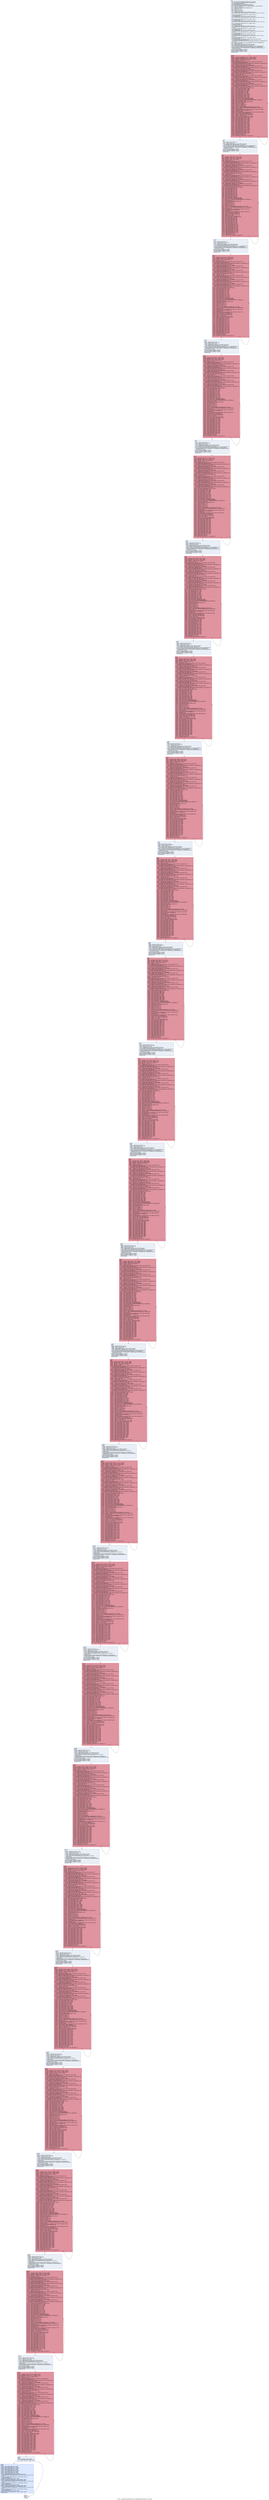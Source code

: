 digraph "CFG for '_Z12getForcesMagP15HIP_vector_typeIfLj4EEPS_IfLj3EES3_iS3_' function" {
	label="CFG for '_Z12getForcesMagP15HIP_vector_typeIfLj4EEPS_IfLj3EES3_iS3_' function";

	Node0x5e40a90 [shape=record,color="#3d50c3ff", style=filled, fillcolor="#cedaeb70",label="{%5:\l  %6 = tail call i32 @llvm.amdgcn.workitem.id.x(), !range !4\l  %7 = tail call align 4 dereferenceable(64) i8 addrspace(4)*\l... @llvm.amdgcn.dispatch.ptr()\l  %8 = getelementptr i8, i8 addrspace(4)* %7, i64 4\l  %9 = bitcast i8 addrspace(4)* %8 to i16 addrspace(4)*\l  %10 = load i16, i16 addrspace(4)* %9, align 4, !range !5, !invariant.load !6\l  %11 = zext i16 %10 to i32\l  %12 = tail call i32 @llvm.amdgcn.workgroup.id.x()\l  %13 = mul i32 %12, %11\l  %14 = add i32 %13, %6\l  %15 = add nsw i32 %14, %3\l  %16 = sext i32 %15 to i64\l  %17 = getelementptr inbounds %struct.HIP_vector_type.0,\l... %struct.HIP_vector_type.0 addrspace(1)* %0, i64 %16, i32 0, i32 0, i32 0, i64\l... 0\l  %18 = load float, float addrspace(1)* %17, align 16, !tbaa !7,\l... !amdgpu.noclobber !6\l  %19 = getelementptr inbounds %struct.HIP_vector_type.0,\l... %struct.HIP_vector_type.0 addrspace(1)* %0, i64 %16, i32 0, i32 0, i32 0, i64\l... 1\l  %20 = load float, float addrspace(1)* %19, align 4, !tbaa !7,\l... !amdgpu.noclobber !6\l  %21 = getelementptr inbounds %struct.HIP_vector_type.0,\l... %struct.HIP_vector_type.0 addrspace(1)* %0, i64 %16, i32 0, i32 0, i32 0, i64\l... 2\l  %22 = load float, float addrspace(1)* %21, align 8, !tbaa !7,\l... !amdgpu.noclobber !6\l  %23 = sext i32 %14 to i64\l  %24 = getelementptr inbounds %struct.HIP_vector_type,\l... %struct.HIP_vector_type addrspace(1)* %1, i64 %23, i32 0, i32 0, i32 0, i32\l... 0, i64 0\l  %25 = load float, float addrspace(1)* %24, align 4, !tbaa !7,\l... !amdgpu.noclobber !6\l  %26 = getelementptr inbounds %struct.HIP_vector_type,\l... %struct.HIP_vector_type addrspace(1)* %1, i64 %23, i32 0, i32 0, i32 0, i32\l... 0, i64 1\l  %27 = load float, float addrspace(1)* %26, align 4, !tbaa !7,\l... !amdgpu.noclobber !6\l  %28 = getelementptr inbounds %struct.HIP_vector_type,\l... %struct.HIP_vector_type addrspace(1)* %1, i64 %23, i32 0, i32 0, i32 0, i32\l... 0, i64 2\l  %29 = load float, float addrspace(1)* %28, align 4, !tbaa !7,\l... !amdgpu.noclobber !6\l  %30 = getelementptr inbounds [256 x %struct.HIP_vector_type], [256 x\l... %struct.HIP_vector_type] addrspace(3)*\l... @_ZZ12getForcesMagP15HIP_vector_typeIfLj4EEPS_IfLj3EES3_iS3_E8shared_r, i32\l... 0, i32 %6\l  %31 = bitcast %struct.HIP_vector_type addrspace(3)* %30 to i8 addrspace(3)*\l  %32 = zext i32 %6 to i64\l  %33 = getelementptr inbounds %struct.HIP_vector_type,\l... %struct.HIP_vector_type addrspace(1)* %4, i64 %32\l  %34 = bitcast %struct.HIP_vector_type addrspace(1)* %33 to i8 addrspace(1)*\l  tail call void @llvm.memcpy.p3i8.p1i8.i64(i8 addrspace(3)* noundef align 4\l... dereferenceable(12) %31, i8 addrspace(1)* noundef align 4 dereferenceable(12)\l... %34, i64 12, i1 false)\l  fence syncscope(\"workgroup\") release\l  tail call void @llvm.amdgcn.s.barrier()\l  fence syncscope(\"workgroup\") acquire\l  br label %1853\l}"];
	Node0x5e40a90 -> Node0x5e44e50;
	Node0x5e44f50 [shape=record,color="#3d50c3ff", style=filled, fillcolor="#cedaeb70",label="{%35:\l35:                                               \l  %36 = add nuw nsw i32 %6, %11\l  %37 = zext i32 %36 to i64\l  %38 = getelementptr inbounds %struct.HIP_vector_type,\l... %struct.HIP_vector_type addrspace(1)* %4, i64 %37\l  %39 = bitcast %struct.HIP_vector_type addrspace(1)* %38 to i8 addrspace(1)*\l  tail call void @llvm.memcpy.p3i8.p1i8.i64(i8 addrspace(3)* noundef align 4\l... dereferenceable(12) %31, i8 addrspace(1)* noundef align 4 dereferenceable(12)\l... %39, i64 12, i1 false)\l  fence syncscope(\"workgroup\") release\l  tail call void @llvm.amdgcn.s.barrier()\l  fence syncscope(\"workgroup\") acquire\l  br label %40\l}"];
	Node0x5e44f50 -> Node0x5e45500;
	Node0x5e45500 [shape=record,color="#b70d28ff", style=filled, fillcolor="#b70d2870",label="{%40:\l40:                                               \l  %41 = phi float [ %1923, %35 ], [ %110, %40 ]\l  %42 = phi float [ %1922, %35 ], [ %109, %40 ]\l  %43 = phi float [ %1921, %35 ], [ %108, %40 ]\l  %44 = phi i32 [ 1, %35 ], [ %111, %40 ]\l  %45 = add nsw i32 %44, -1\l  %46 = getelementptr inbounds [256 x %struct.HIP_vector_type], [256 x\l... %struct.HIP_vector_type] addrspace(3)*\l... @_ZZ12getForcesMagP15HIP_vector_typeIfLj4EEPS_IfLj3EES3_iS3_E8shared_r, i32\l... 0, i32 %45, i32 0, i32 0, i32 0, i32 0, i32 0\l  %47 = load float, float addrspace(3)* %46, align 4\l  %48 = getelementptr inbounds [256 x %struct.HIP_vector_type], [256 x\l... %struct.HIP_vector_type] addrspace(3)*\l... @_ZZ12getForcesMagP15HIP_vector_typeIfLj4EEPS_IfLj3EES3_iS3_E8shared_r, i32\l... 0, i32 %45, i32 0, i32 0, i32 0, i32 0, i32 1\l  %49 = load float, float addrspace(3)* %48, align 4\l  %50 = getelementptr inbounds [256 x %struct.HIP_vector_type], [256 x\l... %struct.HIP_vector_type] addrspace(3)*\l... @_ZZ12getForcesMagP15HIP_vector_typeIfLj4EEPS_IfLj3EES3_iS3_E8shared_r, i32\l... 0, i32 %45, i32 0, i32 0, i32 0, i32 0, i32 2\l  %51 = load float, float addrspace(3)* %50, align 4\l  %52 = and i32 %44, 255\l  %53 = getelementptr inbounds [256 x %struct.HIP_vector_type], [256 x\l... %struct.HIP_vector_type] addrspace(3)*\l... @_ZZ12getForcesMagP15HIP_vector_typeIfLj4EEPS_IfLj3EES3_iS3_E8shared_r, i32\l... 0, i32 %52, i32 0, i32 0, i32 0, i32 0, i32 0\l  %54 = load float, float addrspace(3)* %53, align 4\l  %55 = getelementptr inbounds [256 x %struct.HIP_vector_type], [256 x\l... %struct.HIP_vector_type] addrspace(3)*\l... @_ZZ12getForcesMagP15HIP_vector_typeIfLj4EEPS_IfLj3EES3_iS3_E8shared_r, i32\l... 0, i32 %52, i32 0, i32 0, i32 0, i32 0, i32 1\l  %56 = load float, float addrspace(3)* %55, align 4\l  %57 = getelementptr inbounds [256 x %struct.HIP_vector_type], [256 x\l... %struct.HIP_vector_type] addrspace(3)*\l... @_ZZ12getForcesMagP15HIP_vector_typeIfLj4EEPS_IfLj3EES3_iS3_E8shared_r, i32\l... 0, i32 %52, i32 0, i32 0, i32 0, i32 0, i32 2\l  %58 = load float, float addrspace(3)* %57, align 4\l  %59 = fsub contract float %54, %47\l  %60 = fsub contract float %56, %49\l  %61 = fsub contract float %58, %51\l  %62 = fsub contract float %18, %47\l  %63 = fsub contract float %20, %49\l  %64 = fsub contract float %22, %51\l  %65 = fmul contract float %62, %62\l  %66 = fmul contract float %63, %63\l  %67 = fadd contract float %65, %66\l  %68 = fmul contract float %64, %64\l  %69 = fadd contract float %68, %67\l  %70 = fdiv contract float 1.000000e+00, %69\l  %71 = fcmp olt float %69, 0x39F0000000000000\l  %72 = select i1 %71, float 0x41F0000000000000, float 1.000000e+00\l  %73 = fmul float %69, %72\l  %74 = tail call float @llvm.sqrt.f32(float %73)\l  %75 = bitcast float %74 to i32\l  %76 = add nsw i32 %75, -1\l  %77 = bitcast i32 %76 to float\l  %78 = add nsw i32 %75, 1\l  %79 = bitcast i32 %78 to float\l  %80 = tail call i1 @llvm.amdgcn.class.f32(float %73, i32 608)\l  %81 = select i1 %71, float 0x3EF0000000000000, float 1.000000e+00\l  %82 = fneg float %79\l  %83 = tail call float @llvm.fma.f32(float %82, float %74, float %73)\l  %84 = fcmp ogt float %83, 0.000000e+00\l  %85 = fneg float %77\l  %86 = tail call float @llvm.fma.f32(float %85, float %74, float %73)\l  %87 = fcmp ole float %86, 0.000000e+00\l  %88 = select i1 %87, float %77, float %74\l  %89 = select i1 %84, float %79, float %88\l  %90 = fmul float %81, %89\l  %91 = select i1 %80, float %73, float %90\l  %92 = fdiv contract float 1.000000e+00, %91\l  %93 = fmul contract float %62, %92\l  %94 = fmul contract float %63, %92\l  %95 = fmul contract float %64, %92\l  %96 = fmul contract float %60, %95\l  %97 = fmul contract float %61, %94\l  %98 = fsub contract float %96, %97\l  %99 = fmul contract float %70, %98\l  %100 = fmul contract float %61, %93\l  %101 = fmul contract float %59, %95\l  %102 = fsub contract float %100, %101\l  %103 = fmul contract float %70, %102\l  %104 = fmul contract float %59, %94\l  %105 = fmul contract float %60, %93\l  %106 = fsub contract float %104, %105\l  %107 = fmul contract float %70, %106\l  %108 = fadd contract float %43, %99\l  %109 = fadd contract float %42, %103\l  %110 = fadd contract float %41, %107\l  %111 = add nuw nsw i32 %44, 1\l  %112 = icmp eq i32 %111, 257\l  br i1 %112, label %113, label %40, !llvm.loop !10\l|{<s0>T|<s1>F}}"];
	Node0x5e45500:s0 -> Node0x5e499e0;
	Node0x5e45500:s1 -> Node0x5e45500;
	Node0x5e499e0 [shape=record,color="#3d50c3ff", style=filled, fillcolor="#cedaeb70",label="{%113:\l113:                                              \l  %114 = shl nuw nsw i32 %11, 1\l  %115 = add nuw nsw i32 %114, %6\l  %116 = zext i32 %115 to i64\l  %117 = getelementptr inbounds %struct.HIP_vector_type,\l... %struct.HIP_vector_type addrspace(1)* %4, i64 %116\l  %118 = bitcast %struct.HIP_vector_type addrspace(1)* %117 to i8 addrspace(1)*\l  tail call void @llvm.memcpy.p3i8.p1i8.i64(i8 addrspace(3)* noundef align 4\l... dereferenceable(12) %31, i8 addrspace(1)* noundef align 4 dereferenceable(12)\l... %118, i64 12, i1 false)\l  fence syncscope(\"workgroup\") release\l  tail call void @llvm.amdgcn.s.barrier()\l  fence syncscope(\"workgroup\") acquire\l  br label %119\l}"];
	Node0x5e499e0 -> Node0x5e4a120;
	Node0x5e4a120 [shape=record,color="#b70d28ff", style=filled, fillcolor="#b70d2870",label="{%119:\l119:                                              \l  %120 = phi float [ %110, %113 ], [ %189, %119 ]\l  %121 = phi float [ %109, %113 ], [ %188, %119 ]\l  %122 = phi float [ %108, %113 ], [ %187, %119 ]\l  %123 = phi i32 [ 1, %113 ], [ %190, %119 ]\l  %124 = add nsw i32 %123, -1\l  %125 = getelementptr inbounds [256 x %struct.HIP_vector_type], [256 x\l... %struct.HIP_vector_type] addrspace(3)*\l... @_ZZ12getForcesMagP15HIP_vector_typeIfLj4EEPS_IfLj3EES3_iS3_E8shared_r, i32\l... 0, i32 %124, i32 0, i32 0, i32 0, i32 0, i32 0\l  %126 = load float, float addrspace(3)* %125, align 4\l  %127 = getelementptr inbounds [256 x %struct.HIP_vector_type], [256 x\l... %struct.HIP_vector_type] addrspace(3)*\l... @_ZZ12getForcesMagP15HIP_vector_typeIfLj4EEPS_IfLj3EES3_iS3_E8shared_r, i32\l... 0, i32 %124, i32 0, i32 0, i32 0, i32 0, i32 1\l  %128 = load float, float addrspace(3)* %127, align 4\l  %129 = getelementptr inbounds [256 x %struct.HIP_vector_type], [256 x\l... %struct.HIP_vector_type] addrspace(3)*\l... @_ZZ12getForcesMagP15HIP_vector_typeIfLj4EEPS_IfLj3EES3_iS3_E8shared_r, i32\l... 0, i32 %124, i32 0, i32 0, i32 0, i32 0, i32 2\l  %130 = load float, float addrspace(3)* %129, align 4\l  %131 = and i32 %123, 255\l  %132 = getelementptr inbounds [256 x %struct.HIP_vector_type], [256 x\l... %struct.HIP_vector_type] addrspace(3)*\l... @_ZZ12getForcesMagP15HIP_vector_typeIfLj4EEPS_IfLj3EES3_iS3_E8shared_r, i32\l... 0, i32 %131, i32 0, i32 0, i32 0, i32 0, i32 0\l  %133 = load float, float addrspace(3)* %132, align 4\l  %134 = getelementptr inbounds [256 x %struct.HIP_vector_type], [256 x\l... %struct.HIP_vector_type] addrspace(3)*\l... @_ZZ12getForcesMagP15HIP_vector_typeIfLj4EEPS_IfLj3EES3_iS3_E8shared_r, i32\l... 0, i32 %131, i32 0, i32 0, i32 0, i32 0, i32 1\l  %135 = load float, float addrspace(3)* %134, align 4\l  %136 = getelementptr inbounds [256 x %struct.HIP_vector_type], [256 x\l... %struct.HIP_vector_type] addrspace(3)*\l... @_ZZ12getForcesMagP15HIP_vector_typeIfLj4EEPS_IfLj3EES3_iS3_E8shared_r, i32\l... 0, i32 %131, i32 0, i32 0, i32 0, i32 0, i32 2\l  %137 = load float, float addrspace(3)* %136, align 4\l  %138 = fsub contract float %133, %126\l  %139 = fsub contract float %135, %128\l  %140 = fsub contract float %137, %130\l  %141 = fsub contract float %18, %126\l  %142 = fsub contract float %20, %128\l  %143 = fsub contract float %22, %130\l  %144 = fmul contract float %141, %141\l  %145 = fmul contract float %142, %142\l  %146 = fadd contract float %144, %145\l  %147 = fmul contract float %143, %143\l  %148 = fadd contract float %147, %146\l  %149 = fdiv contract float 1.000000e+00, %148\l  %150 = fcmp olt float %148, 0x39F0000000000000\l  %151 = select i1 %150, float 0x41F0000000000000, float 1.000000e+00\l  %152 = fmul float %148, %151\l  %153 = tail call float @llvm.sqrt.f32(float %152)\l  %154 = bitcast float %153 to i32\l  %155 = add nsw i32 %154, -1\l  %156 = bitcast i32 %155 to float\l  %157 = add nsw i32 %154, 1\l  %158 = bitcast i32 %157 to float\l  %159 = tail call i1 @llvm.amdgcn.class.f32(float %152, i32 608)\l  %160 = select i1 %150, float 0x3EF0000000000000, float 1.000000e+00\l  %161 = fneg float %158\l  %162 = tail call float @llvm.fma.f32(float %161, float %153, float %152)\l  %163 = fcmp ogt float %162, 0.000000e+00\l  %164 = fneg float %156\l  %165 = tail call float @llvm.fma.f32(float %164, float %153, float %152)\l  %166 = fcmp ole float %165, 0.000000e+00\l  %167 = select i1 %166, float %156, float %153\l  %168 = select i1 %163, float %158, float %167\l  %169 = fmul float %160, %168\l  %170 = select i1 %159, float %152, float %169\l  %171 = fdiv contract float 1.000000e+00, %170\l  %172 = fmul contract float %141, %171\l  %173 = fmul contract float %142, %171\l  %174 = fmul contract float %143, %171\l  %175 = fmul contract float %139, %174\l  %176 = fmul contract float %140, %173\l  %177 = fsub contract float %175, %176\l  %178 = fmul contract float %149, %177\l  %179 = fmul contract float %140, %172\l  %180 = fmul contract float %138, %174\l  %181 = fsub contract float %179, %180\l  %182 = fmul contract float %149, %181\l  %183 = fmul contract float %138, %173\l  %184 = fmul contract float %139, %172\l  %185 = fsub contract float %183, %184\l  %186 = fmul contract float %149, %185\l  %187 = fadd contract float %122, %178\l  %188 = fadd contract float %121, %182\l  %189 = fadd contract float %120, %186\l  %190 = add nuw nsw i32 %123, 1\l  %191 = icmp eq i32 %190, 257\l  br i1 %191, label %192, label %119, !llvm.loop !10\l|{<s0>T|<s1>F}}"];
	Node0x5e4a120:s0 -> Node0x5e4d680;
	Node0x5e4a120:s1 -> Node0x5e4a120;
	Node0x5e4d680 [shape=record,color="#3d50c3ff", style=filled, fillcolor="#cedaeb70",label="{%192:\l192:                                              \l  %193 = mul nuw nsw i32 %11, 3\l  %194 = add nuw nsw i32 %193, %6\l  %195 = zext i32 %194 to i64\l  %196 = getelementptr inbounds %struct.HIP_vector_type,\l... %struct.HIP_vector_type addrspace(1)* %4, i64 %195\l  %197 = bitcast %struct.HIP_vector_type addrspace(1)* %196 to i8 addrspace(1)*\l  tail call void @llvm.memcpy.p3i8.p1i8.i64(i8 addrspace(3)* noundef align 4\l... dereferenceable(12) %31, i8 addrspace(1)* noundef align 4 dereferenceable(12)\l... %197, i64 12, i1 false)\l  fence syncscope(\"workgroup\") release\l  tail call void @llvm.amdgcn.s.barrier()\l  fence syncscope(\"workgroup\") acquire\l  br label %198\l}"];
	Node0x5e4d680 -> Node0x5e4e250;
	Node0x5e4e250 [shape=record,color="#b70d28ff", style=filled, fillcolor="#b70d2870",label="{%198:\l198:                                              \l  %199 = phi float [ %189, %192 ], [ %268, %198 ]\l  %200 = phi float [ %188, %192 ], [ %267, %198 ]\l  %201 = phi float [ %187, %192 ], [ %266, %198 ]\l  %202 = phi i32 [ 1, %192 ], [ %269, %198 ]\l  %203 = add nsw i32 %202, -1\l  %204 = getelementptr inbounds [256 x %struct.HIP_vector_type], [256 x\l... %struct.HIP_vector_type] addrspace(3)*\l... @_ZZ12getForcesMagP15HIP_vector_typeIfLj4EEPS_IfLj3EES3_iS3_E8shared_r, i32\l... 0, i32 %203, i32 0, i32 0, i32 0, i32 0, i32 0\l  %205 = load float, float addrspace(3)* %204, align 4\l  %206 = getelementptr inbounds [256 x %struct.HIP_vector_type], [256 x\l... %struct.HIP_vector_type] addrspace(3)*\l... @_ZZ12getForcesMagP15HIP_vector_typeIfLj4EEPS_IfLj3EES3_iS3_E8shared_r, i32\l... 0, i32 %203, i32 0, i32 0, i32 0, i32 0, i32 1\l  %207 = load float, float addrspace(3)* %206, align 4\l  %208 = getelementptr inbounds [256 x %struct.HIP_vector_type], [256 x\l... %struct.HIP_vector_type] addrspace(3)*\l... @_ZZ12getForcesMagP15HIP_vector_typeIfLj4EEPS_IfLj3EES3_iS3_E8shared_r, i32\l... 0, i32 %203, i32 0, i32 0, i32 0, i32 0, i32 2\l  %209 = load float, float addrspace(3)* %208, align 4\l  %210 = and i32 %202, 255\l  %211 = getelementptr inbounds [256 x %struct.HIP_vector_type], [256 x\l... %struct.HIP_vector_type] addrspace(3)*\l... @_ZZ12getForcesMagP15HIP_vector_typeIfLj4EEPS_IfLj3EES3_iS3_E8shared_r, i32\l... 0, i32 %210, i32 0, i32 0, i32 0, i32 0, i32 0\l  %212 = load float, float addrspace(3)* %211, align 4\l  %213 = getelementptr inbounds [256 x %struct.HIP_vector_type], [256 x\l... %struct.HIP_vector_type] addrspace(3)*\l... @_ZZ12getForcesMagP15HIP_vector_typeIfLj4EEPS_IfLj3EES3_iS3_E8shared_r, i32\l... 0, i32 %210, i32 0, i32 0, i32 0, i32 0, i32 1\l  %214 = load float, float addrspace(3)* %213, align 4\l  %215 = getelementptr inbounds [256 x %struct.HIP_vector_type], [256 x\l... %struct.HIP_vector_type] addrspace(3)*\l... @_ZZ12getForcesMagP15HIP_vector_typeIfLj4EEPS_IfLj3EES3_iS3_E8shared_r, i32\l... 0, i32 %210, i32 0, i32 0, i32 0, i32 0, i32 2\l  %216 = load float, float addrspace(3)* %215, align 4\l  %217 = fsub contract float %212, %205\l  %218 = fsub contract float %214, %207\l  %219 = fsub contract float %216, %209\l  %220 = fsub contract float %18, %205\l  %221 = fsub contract float %20, %207\l  %222 = fsub contract float %22, %209\l  %223 = fmul contract float %220, %220\l  %224 = fmul contract float %221, %221\l  %225 = fadd contract float %223, %224\l  %226 = fmul contract float %222, %222\l  %227 = fadd contract float %226, %225\l  %228 = fdiv contract float 1.000000e+00, %227\l  %229 = fcmp olt float %227, 0x39F0000000000000\l  %230 = select i1 %229, float 0x41F0000000000000, float 1.000000e+00\l  %231 = fmul float %227, %230\l  %232 = tail call float @llvm.sqrt.f32(float %231)\l  %233 = bitcast float %232 to i32\l  %234 = add nsw i32 %233, -1\l  %235 = bitcast i32 %234 to float\l  %236 = add nsw i32 %233, 1\l  %237 = bitcast i32 %236 to float\l  %238 = tail call i1 @llvm.amdgcn.class.f32(float %231, i32 608)\l  %239 = select i1 %229, float 0x3EF0000000000000, float 1.000000e+00\l  %240 = fneg float %237\l  %241 = tail call float @llvm.fma.f32(float %240, float %232, float %231)\l  %242 = fcmp ogt float %241, 0.000000e+00\l  %243 = fneg float %235\l  %244 = tail call float @llvm.fma.f32(float %243, float %232, float %231)\l  %245 = fcmp ole float %244, 0.000000e+00\l  %246 = select i1 %245, float %235, float %232\l  %247 = select i1 %242, float %237, float %246\l  %248 = fmul float %239, %247\l  %249 = select i1 %238, float %231, float %248\l  %250 = fdiv contract float 1.000000e+00, %249\l  %251 = fmul contract float %220, %250\l  %252 = fmul contract float %221, %250\l  %253 = fmul contract float %222, %250\l  %254 = fmul contract float %218, %253\l  %255 = fmul contract float %219, %252\l  %256 = fsub contract float %254, %255\l  %257 = fmul contract float %228, %256\l  %258 = fmul contract float %219, %251\l  %259 = fmul contract float %217, %253\l  %260 = fsub contract float %258, %259\l  %261 = fmul contract float %228, %260\l  %262 = fmul contract float %217, %252\l  %263 = fmul contract float %218, %251\l  %264 = fsub contract float %262, %263\l  %265 = fmul contract float %228, %264\l  %266 = fadd contract float %201, %257\l  %267 = fadd contract float %200, %261\l  %268 = fadd contract float %199, %265\l  %269 = add nuw nsw i32 %202, 1\l  %270 = icmp eq i32 %269, 257\l  br i1 %270, label %271, label %198, !llvm.loop !10\l|{<s0>T|<s1>F}}"];
	Node0x5e4e250:s0 -> Node0x5e51b60;
	Node0x5e4e250:s1 -> Node0x5e4e250;
	Node0x5e51b60 [shape=record,color="#3d50c3ff", style=filled, fillcolor="#cedaeb70",label="{%271:\l271:                                              \l  %272 = shl nuw nsw i32 %11, 2\l  %273 = add nuw nsw i32 %272, %6\l  %274 = zext i32 %273 to i64\l  %275 = getelementptr inbounds %struct.HIP_vector_type,\l... %struct.HIP_vector_type addrspace(1)* %4, i64 %274\l  %276 = bitcast %struct.HIP_vector_type addrspace(1)* %275 to i8 addrspace(1)*\l  tail call void @llvm.memcpy.p3i8.p1i8.i64(i8 addrspace(3)* noundef align 4\l... dereferenceable(12) %31, i8 addrspace(1)* noundef align 4 dereferenceable(12)\l... %276, i64 12, i1 false)\l  fence syncscope(\"workgroup\") release\l  tail call void @llvm.amdgcn.s.barrier()\l  fence syncscope(\"workgroup\") acquire\l  br label %277\l}"];
	Node0x5e51b60 -> Node0x5e521c0;
	Node0x5e521c0 [shape=record,color="#b70d28ff", style=filled, fillcolor="#b70d2870",label="{%277:\l277:                                              \l  %278 = phi float [ %268, %271 ], [ %347, %277 ]\l  %279 = phi float [ %267, %271 ], [ %346, %277 ]\l  %280 = phi float [ %266, %271 ], [ %345, %277 ]\l  %281 = phi i32 [ 1, %271 ], [ %348, %277 ]\l  %282 = add nsw i32 %281, -1\l  %283 = getelementptr inbounds [256 x %struct.HIP_vector_type], [256 x\l... %struct.HIP_vector_type] addrspace(3)*\l... @_ZZ12getForcesMagP15HIP_vector_typeIfLj4EEPS_IfLj3EES3_iS3_E8shared_r, i32\l... 0, i32 %282, i32 0, i32 0, i32 0, i32 0, i32 0\l  %284 = load float, float addrspace(3)* %283, align 4\l  %285 = getelementptr inbounds [256 x %struct.HIP_vector_type], [256 x\l... %struct.HIP_vector_type] addrspace(3)*\l... @_ZZ12getForcesMagP15HIP_vector_typeIfLj4EEPS_IfLj3EES3_iS3_E8shared_r, i32\l... 0, i32 %282, i32 0, i32 0, i32 0, i32 0, i32 1\l  %286 = load float, float addrspace(3)* %285, align 4\l  %287 = getelementptr inbounds [256 x %struct.HIP_vector_type], [256 x\l... %struct.HIP_vector_type] addrspace(3)*\l... @_ZZ12getForcesMagP15HIP_vector_typeIfLj4EEPS_IfLj3EES3_iS3_E8shared_r, i32\l... 0, i32 %282, i32 0, i32 0, i32 0, i32 0, i32 2\l  %288 = load float, float addrspace(3)* %287, align 4\l  %289 = and i32 %281, 255\l  %290 = getelementptr inbounds [256 x %struct.HIP_vector_type], [256 x\l... %struct.HIP_vector_type] addrspace(3)*\l... @_ZZ12getForcesMagP15HIP_vector_typeIfLj4EEPS_IfLj3EES3_iS3_E8shared_r, i32\l... 0, i32 %289, i32 0, i32 0, i32 0, i32 0, i32 0\l  %291 = load float, float addrspace(3)* %290, align 4\l  %292 = getelementptr inbounds [256 x %struct.HIP_vector_type], [256 x\l... %struct.HIP_vector_type] addrspace(3)*\l... @_ZZ12getForcesMagP15HIP_vector_typeIfLj4EEPS_IfLj3EES3_iS3_E8shared_r, i32\l... 0, i32 %289, i32 0, i32 0, i32 0, i32 0, i32 1\l  %293 = load float, float addrspace(3)* %292, align 4\l  %294 = getelementptr inbounds [256 x %struct.HIP_vector_type], [256 x\l... %struct.HIP_vector_type] addrspace(3)*\l... @_ZZ12getForcesMagP15HIP_vector_typeIfLj4EEPS_IfLj3EES3_iS3_E8shared_r, i32\l... 0, i32 %289, i32 0, i32 0, i32 0, i32 0, i32 2\l  %295 = load float, float addrspace(3)* %294, align 4\l  %296 = fsub contract float %291, %284\l  %297 = fsub contract float %293, %286\l  %298 = fsub contract float %295, %288\l  %299 = fsub contract float %18, %284\l  %300 = fsub contract float %20, %286\l  %301 = fsub contract float %22, %288\l  %302 = fmul contract float %299, %299\l  %303 = fmul contract float %300, %300\l  %304 = fadd contract float %302, %303\l  %305 = fmul contract float %301, %301\l  %306 = fadd contract float %305, %304\l  %307 = fdiv contract float 1.000000e+00, %306\l  %308 = fcmp olt float %306, 0x39F0000000000000\l  %309 = select i1 %308, float 0x41F0000000000000, float 1.000000e+00\l  %310 = fmul float %306, %309\l  %311 = tail call float @llvm.sqrt.f32(float %310)\l  %312 = bitcast float %311 to i32\l  %313 = add nsw i32 %312, -1\l  %314 = bitcast i32 %313 to float\l  %315 = add nsw i32 %312, 1\l  %316 = bitcast i32 %315 to float\l  %317 = tail call i1 @llvm.amdgcn.class.f32(float %310, i32 608)\l  %318 = select i1 %308, float 0x3EF0000000000000, float 1.000000e+00\l  %319 = fneg float %316\l  %320 = tail call float @llvm.fma.f32(float %319, float %311, float %310)\l  %321 = fcmp ogt float %320, 0.000000e+00\l  %322 = fneg float %314\l  %323 = tail call float @llvm.fma.f32(float %322, float %311, float %310)\l  %324 = fcmp ole float %323, 0.000000e+00\l  %325 = select i1 %324, float %314, float %311\l  %326 = select i1 %321, float %316, float %325\l  %327 = fmul float %318, %326\l  %328 = select i1 %317, float %310, float %327\l  %329 = fdiv contract float 1.000000e+00, %328\l  %330 = fmul contract float %299, %329\l  %331 = fmul contract float %300, %329\l  %332 = fmul contract float %301, %329\l  %333 = fmul contract float %297, %332\l  %334 = fmul contract float %298, %331\l  %335 = fsub contract float %333, %334\l  %336 = fmul contract float %307, %335\l  %337 = fmul contract float %298, %330\l  %338 = fmul contract float %296, %332\l  %339 = fsub contract float %337, %338\l  %340 = fmul contract float %307, %339\l  %341 = fmul contract float %296, %331\l  %342 = fmul contract float %297, %330\l  %343 = fsub contract float %341, %342\l  %344 = fmul contract float %307, %343\l  %345 = fadd contract float %280, %336\l  %346 = fadd contract float %279, %340\l  %347 = fadd contract float %278, %344\l  %348 = add nuw nsw i32 %281, 1\l  %349 = icmp eq i32 %348, 257\l  br i1 %349, label %350, label %277, !llvm.loop !10\l|{<s0>T|<s1>F}}"];
	Node0x5e521c0:s0 -> Node0x5e551c0;
	Node0x5e521c0:s1 -> Node0x5e521c0;
	Node0x5e551c0 [shape=record,color="#3d50c3ff", style=filled, fillcolor="#cedaeb70",label="{%350:\l350:                                              \l  %351 = mul nuw nsw i32 %11, 5\l  %352 = add nuw nsw i32 %351, %6\l  %353 = zext i32 %352 to i64\l  %354 = getelementptr inbounds %struct.HIP_vector_type,\l... %struct.HIP_vector_type addrspace(1)* %4, i64 %353\l  %355 = bitcast %struct.HIP_vector_type addrspace(1)* %354 to i8 addrspace(1)*\l  tail call void @llvm.memcpy.p3i8.p1i8.i64(i8 addrspace(3)* noundef align 4\l... dereferenceable(12) %31, i8 addrspace(1)* noundef align 4 dereferenceable(12)\l... %355, i64 12, i1 false)\l  fence syncscope(\"workgroup\") release\l  tail call void @llvm.amdgcn.s.barrier()\l  fence syncscope(\"workgroup\") acquire\l  br label %356\l}"];
	Node0x5e551c0 -> Node0x5e55820;
	Node0x5e55820 [shape=record,color="#b70d28ff", style=filled, fillcolor="#b70d2870",label="{%356:\l356:                                              \l  %357 = phi float [ %347, %350 ], [ %426, %356 ]\l  %358 = phi float [ %346, %350 ], [ %425, %356 ]\l  %359 = phi float [ %345, %350 ], [ %424, %356 ]\l  %360 = phi i32 [ 1, %350 ], [ %427, %356 ]\l  %361 = add nsw i32 %360, -1\l  %362 = getelementptr inbounds [256 x %struct.HIP_vector_type], [256 x\l... %struct.HIP_vector_type] addrspace(3)*\l... @_ZZ12getForcesMagP15HIP_vector_typeIfLj4EEPS_IfLj3EES3_iS3_E8shared_r, i32\l... 0, i32 %361, i32 0, i32 0, i32 0, i32 0, i32 0\l  %363 = load float, float addrspace(3)* %362, align 4\l  %364 = getelementptr inbounds [256 x %struct.HIP_vector_type], [256 x\l... %struct.HIP_vector_type] addrspace(3)*\l... @_ZZ12getForcesMagP15HIP_vector_typeIfLj4EEPS_IfLj3EES3_iS3_E8shared_r, i32\l... 0, i32 %361, i32 0, i32 0, i32 0, i32 0, i32 1\l  %365 = load float, float addrspace(3)* %364, align 4\l  %366 = getelementptr inbounds [256 x %struct.HIP_vector_type], [256 x\l... %struct.HIP_vector_type] addrspace(3)*\l... @_ZZ12getForcesMagP15HIP_vector_typeIfLj4EEPS_IfLj3EES3_iS3_E8shared_r, i32\l... 0, i32 %361, i32 0, i32 0, i32 0, i32 0, i32 2\l  %367 = load float, float addrspace(3)* %366, align 4\l  %368 = and i32 %360, 255\l  %369 = getelementptr inbounds [256 x %struct.HIP_vector_type], [256 x\l... %struct.HIP_vector_type] addrspace(3)*\l... @_ZZ12getForcesMagP15HIP_vector_typeIfLj4EEPS_IfLj3EES3_iS3_E8shared_r, i32\l... 0, i32 %368, i32 0, i32 0, i32 0, i32 0, i32 0\l  %370 = load float, float addrspace(3)* %369, align 4\l  %371 = getelementptr inbounds [256 x %struct.HIP_vector_type], [256 x\l... %struct.HIP_vector_type] addrspace(3)*\l... @_ZZ12getForcesMagP15HIP_vector_typeIfLj4EEPS_IfLj3EES3_iS3_E8shared_r, i32\l... 0, i32 %368, i32 0, i32 0, i32 0, i32 0, i32 1\l  %372 = load float, float addrspace(3)* %371, align 4\l  %373 = getelementptr inbounds [256 x %struct.HIP_vector_type], [256 x\l... %struct.HIP_vector_type] addrspace(3)*\l... @_ZZ12getForcesMagP15HIP_vector_typeIfLj4EEPS_IfLj3EES3_iS3_E8shared_r, i32\l... 0, i32 %368, i32 0, i32 0, i32 0, i32 0, i32 2\l  %374 = load float, float addrspace(3)* %373, align 4\l  %375 = fsub contract float %370, %363\l  %376 = fsub contract float %372, %365\l  %377 = fsub contract float %374, %367\l  %378 = fsub contract float %18, %363\l  %379 = fsub contract float %20, %365\l  %380 = fsub contract float %22, %367\l  %381 = fmul contract float %378, %378\l  %382 = fmul contract float %379, %379\l  %383 = fadd contract float %381, %382\l  %384 = fmul contract float %380, %380\l  %385 = fadd contract float %384, %383\l  %386 = fdiv contract float 1.000000e+00, %385\l  %387 = fcmp olt float %385, 0x39F0000000000000\l  %388 = select i1 %387, float 0x41F0000000000000, float 1.000000e+00\l  %389 = fmul float %385, %388\l  %390 = tail call float @llvm.sqrt.f32(float %389)\l  %391 = bitcast float %390 to i32\l  %392 = add nsw i32 %391, -1\l  %393 = bitcast i32 %392 to float\l  %394 = add nsw i32 %391, 1\l  %395 = bitcast i32 %394 to float\l  %396 = tail call i1 @llvm.amdgcn.class.f32(float %389, i32 608)\l  %397 = select i1 %387, float 0x3EF0000000000000, float 1.000000e+00\l  %398 = fneg float %395\l  %399 = tail call float @llvm.fma.f32(float %398, float %390, float %389)\l  %400 = fcmp ogt float %399, 0.000000e+00\l  %401 = fneg float %393\l  %402 = tail call float @llvm.fma.f32(float %401, float %390, float %389)\l  %403 = fcmp ole float %402, 0.000000e+00\l  %404 = select i1 %403, float %393, float %390\l  %405 = select i1 %400, float %395, float %404\l  %406 = fmul float %397, %405\l  %407 = select i1 %396, float %389, float %406\l  %408 = fdiv contract float 1.000000e+00, %407\l  %409 = fmul contract float %378, %408\l  %410 = fmul contract float %379, %408\l  %411 = fmul contract float %380, %408\l  %412 = fmul contract float %376, %411\l  %413 = fmul contract float %377, %410\l  %414 = fsub contract float %412, %413\l  %415 = fmul contract float %386, %414\l  %416 = fmul contract float %377, %409\l  %417 = fmul contract float %375, %411\l  %418 = fsub contract float %416, %417\l  %419 = fmul contract float %386, %418\l  %420 = fmul contract float %375, %410\l  %421 = fmul contract float %376, %409\l  %422 = fsub contract float %420, %421\l  %423 = fmul contract float %386, %422\l  %424 = fadd contract float %359, %415\l  %425 = fadd contract float %358, %419\l  %426 = fadd contract float %357, %423\l  %427 = add nuw nsw i32 %360, 1\l  %428 = icmp eq i32 %427, 257\l  br i1 %428, label %429, label %356, !llvm.loop !10\l|{<s0>T|<s1>F}}"];
	Node0x5e55820:s0 -> Node0x5e58850;
	Node0x5e55820:s1 -> Node0x5e55820;
	Node0x5e58850 [shape=record,color="#3d50c3ff", style=filled, fillcolor="#cedaeb70",label="{%429:\l429:                                              \l  %430 = mul nuw nsw i32 %11, 6\l  %431 = add nuw nsw i32 %430, %6\l  %432 = zext i32 %431 to i64\l  %433 = getelementptr inbounds %struct.HIP_vector_type,\l... %struct.HIP_vector_type addrspace(1)* %4, i64 %432\l  %434 = bitcast %struct.HIP_vector_type addrspace(1)* %433 to i8 addrspace(1)*\l  tail call void @llvm.memcpy.p3i8.p1i8.i64(i8 addrspace(3)* noundef align 4\l... dereferenceable(12) %31, i8 addrspace(1)* noundef align 4 dereferenceable(12)\l... %434, i64 12, i1 false)\l  fence syncscope(\"workgroup\") release\l  tail call void @llvm.amdgcn.s.barrier()\l  fence syncscope(\"workgroup\") acquire\l  br label %435\l}"];
	Node0x5e58850 -> Node0x5e58eb0;
	Node0x5e58eb0 [shape=record,color="#b70d28ff", style=filled, fillcolor="#b70d2870",label="{%435:\l435:                                              \l  %436 = phi float [ %426, %429 ], [ %505, %435 ]\l  %437 = phi float [ %425, %429 ], [ %504, %435 ]\l  %438 = phi float [ %424, %429 ], [ %503, %435 ]\l  %439 = phi i32 [ 1, %429 ], [ %506, %435 ]\l  %440 = add nsw i32 %439, -1\l  %441 = getelementptr inbounds [256 x %struct.HIP_vector_type], [256 x\l... %struct.HIP_vector_type] addrspace(3)*\l... @_ZZ12getForcesMagP15HIP_vector_typeIfLj4EEPS_IfLj3EES3_iS3_E8shared_r, i32\l... 0, i32 %440, i32 0, i32 0, i32 0, i32 0, i32 0\l  %442 = load float, float addrspace(3)* %441, align 4\l  %443 = getelementptr inbounds [256 x %struct.HIP_vector_type], [256 x\l... %struct.HIP_vector_type] addrspace(3)*\l... @_ZZ12getForcesMagP15HIP_vector_typeIfLj4EEPS_IfLj3EES3_iS3_E8shared_r, i32\l... 0, i32 %440, i32 0, i32 0, i32 0, i32 0, i32 1\l  %444 = load float, float addrspace(3)* %443, align 4\l  %445 = getelementptr inbounds [256 x %struct.HIP_vector_type], [256 x\l... %struct.HIP_vector_type] addrspace(3)*\l... @_ZZ12getForcesMagP15HIP_vector_typeIfLj4EEPS_IfLj3EES3_iS3_E8shared_r, i32\l... 0, i32 %440, i32 0, i32 0, i32 0, i32 0, i32 2\l  %446 = load float, float addrspace(3)* %445, align 4\l  %447 = and i32 %439, 255\l  %448 = getelementptr inbounds [256 x %struct.HIP_vector_type], [256 x\l... %struct.HIP_vector_type] addrspace(3)*\l... @_ZZ12getForcesMagP15HIP_vector_typeIfLj4EEPS_IfLj3EES3_iS3_E8shared_r, i32\l... 0, i32 %447, i32 0, i32 0, i32 0, i32 0, i32 0\l  %449 = load float, float addrspace(3)* %448, align 4\l  %450 = getelementptr inbounds [256 x %struct.HIP_vector_type], [256 x\l... %struct.HIP_vector_type] addrspace(3)*\l... @_ZZ12getForcesMagP15HIP_vector_typeIfLj4EEPS_IfLj3EES3_iS3_E8shared_r, i32\l... 0, i32 %447, i32 0, i32 0, i32 0, i32 0, i32 1\l  %451 = load float, float addrspace(3)* %450, align 4\l  %452 = getelementptr inbounds [256 x %struct.HIP_vector_type], [256 x\l... %struct.HIP_vector_type] addrspace(3)*\l... @_ZZ12getForcesMagP15HIP_vector_typeIfLj4EEPS_IfLj3EES3_iS3_E8shared_r, i32\l... 0, i32 %447, i32 0, i32 0, i32 0, i32 0, i32 2\l  %453 = load float, float addrspace(3)* %452, align 4\l  %454 = fsub contract float %449, %442\l  %455 = fsub contract float %451, %444\l  %456 = fsub contract float %453, %446\l  %457 = fsub contract float %18, %442\l  %458 = fsub contract float %20, %444\l  %459 = fsub contract float %22, %446\l  %460 = fmul contract float %457, %457\l  %461 = fmul contract float %458, %458\l  %462 = fadd contract float %460, %461\l  %463 = fmul contract float %459, %459\l  %464 = fadd contract float %463, %462\l  %465 = fdiv contract float 1.000000e+00, %464\l  %466 = fcmp olt float %464, 0x39F0000000000000\l  %467 = select i1 %466, float 0x41F0000000000000, float 1.000000e+00\l  %468 = fmul float %464, %467\l  %469 = tail call float @llvm.sqrt.f32(float %468)\l  %470 = bitcast float %469 to i32\l  %471 = add nsw i32 %470, -1\l  %472 = bitcast i32 %471 to float\l  %473 = add nsw i32 %470, 1\l  %474 = bitcast i32 %473 to float\l  %475 = tail call i1 @llvm.amdgcn.class.f32(float %468, i32 608)\l  %476 = select i1 %466, float 0x3EF0000000000000, float 1.000000e+00\l  %477 = fneg float %474\l  %478 = tail call float @llvm.fma.f32(float %477, float %469, float %468)\l  %479 = fcmp ogt float %478, 0.000000e+00\l  %480 = fneg float %472\l  %481 = tail call float @llvm.fma.f32(float %480, float %469, float %468)\l  %482 = fcmp ole float %481, 0.000000e+00\l  %483 = select i1 %482, float %472, float %469\l  %484 = select i1 %479, float %474, float %483\l  %485 = fmul float %476, %484\l  %486 = select i1 %475, float %468, float %485\l  %487 = fdiv contract float 1.000000e+00, %486\l  %488 = fmul contract float %457, %487\l  %489 = fmul contract float %458, %487\l  %490 = fmul contract float %459, %487\l  %491 = fmul contract float %455, %490\l  %492 = fmul contract float %456, %489\l  %493 = fsub contract float %491, %492\l  %494 = fmul contract float %465, %493\l  %495 = fmul contract float %456, %488\l  %496 = fmul contract float %454, %490\l  %497 = fsub contract float %495, %496\l  %498 = fmul contract float %465, %497\l  %499 = fmul contract float %454, %489\l  %500 = fmul contract float %455, %488\l  %501 = fsub contract float %499, %500\l  %502 = fmul contract float %465, %501\l  %503 = fadd contract float %438, %494\l  %504 = fadd contract float %437, %498\l  %505 = fadd contract float %436, %502\l  %506 = add nuw nsw i32 %439, 1\l  %507 = icmp eq i32 %506, 257\l  br i1 %507, label %508, label %435, !llvm.loop !10\l|{<s0>T|<s1>F}}"];
	Node0x5e58eb0:s0 -> Node0x5e5bee0;
	Node0x5e58eb0:s1 -> Node0x5e58eb0;
	Node0x5e5bee0 [shape=record,color="#3d50c3ff", style=filled, fillcolor="#cedaeb70",label="{%508:\l508:                                              \l  %509 = mul nuw nsw i32 %11, 7\l  %510 = add nuw nsw i32 %509, %6\l  %511 = zext i32 %510 to i64\l  %512 = getelementptr inbounds %struct.HIP_vector_type,\l... %struct.HIP_vector_type addrspace(1)* %4, i64 %511\l  %513 = bitcast %struct.HIP_vector_type addrspace(1)* %512 to i8 addrspace(1)*\l  tail call void @llvm.memcpy.p3i8.p1i8.i64(i8 addrspace(3)* noundef align 4\l... dereferenceable(12) %31, i8 addrspace(1)* noundef align 4 dereferenceable(12)\l... %513, i64 12, i1 false)\l  fence syncscope(\"workgroup\") release\l  tail call void @llvm.amdgcn.s.barrier()\l  fence syncscope(\"workgroup\") acquire\l  br label %514\l}"];
	Node0x5e5bee0 -> Node0x5e50e10;
	Node0x5e50e10 [shape=record,color="#b70d28ff", style=filled, fillcolor="#b70d2870",label="{%514:\l514:                                              \l  %515 = phi float [ %505, %508 ], [ %584, %514 ]\l  %516 = phi float [ %504, %508 ], [ %583, %514 ]\l  %517 = phi float [ %503, %508 ], [ %582, %514 ]\l  %518 = phi i32 [ 1, %508 ], [ %585, %514 ]\l  %519 = add nsw i32 %518, -1\l  %520 = getelementptr inbounds [256 x %struct.HIP_vector_type], [256 x\l... %struct.HIP_vector_type] addrspace(3)*\l... @_ZZ12getForcesMagP15HIP_vector_typeIfLj4EEPS_IfLj3EES3_iS3_E8shared_r, i32\l... 0, i32 %519, i32 0, i32 0, i32 0, i32 0, i32 0\l  %521 = load float, float addrspace(3)* %520, align 4\l  %522 = getelementptr inbounds [256 x %struct.HIP_vector_type], [256 x\l... %struct.HIP_vector_type] addrspace(3)*\l... @_ZZ12getForcesMagP15HIP_vector_typeIfLj4EEPS_IfLj3EES3_iS3_E8shared_r, i32\l... 0, i32 %519, i32 0, i32 0, i32 0, i32 0, i32 1\l  %523 = load float, float addrspace(3)* %522, align 4\l  %524 = getelementptr inbounds [256 x %struct.HIP_vector_type], [256 x\l... %struct.HIP_vector_type] addrspace(3)*\l... @_ZZ12getForcesMagP15HIP_vector_typeIfLj4EEPS_IfLj3EES3_iS3_E8shared_r, i32\l... 0, i32 %519, i32 0, i32 0, i32 0, i32 0, i32 2\l  %525 = load float, float addrspace(3)* %524, align 4\l  %526 = and i32 %518, 255\l  %527 = getelementptr inbounds [256 x %struct.HIP_vector_type], [256 x\l... %struct.HIP_vector_type] addrspace(3)*\l... @_ZZ12getForcesMagP15HIP_vector_typeIfLj4EEPS_IfLj3EES3_iS3_E8shared_r, i32\l... 0, i32 %526, i32 0, i32 0, i32 0, i32 0, i32 0\l  %528 = load float, float addrspace(3)* %527, align 4\l  %529 = getelementptr inbounds [256 x %struct.HIP_vector_type], [256 x\l... %struct.HIP_vector_type] addrspace(3)*\l... @_ZZ12getForcesMagP15HIP_vector_typeIfLj4EEPS_IfLj3EES3_iS3_E8shared_r, i32\l... 0, i32 %526, i32 0, i32 0, i32 0, i32 0, i32 1\l  %530 = load float, float addrspace(3)* %529, align 4\l  %531 = getelementptr inbounds [256 x %struct.HIP_vector_type], [256 x\l... %struct.HIP_vector_type] addrspace(3)*\l... @_ZZ12getForcesMagP15HIP_vector_typeIfLj4EEPS_IfLj3EES3_iS3_E8shared_r, i32\l... 0, i32 %526, i32 0, i32 0, i32 0, i32 0, i32 2\l  %532 = load float, float addrspace(3)* %531, align 4\l  %533 = fsub contract float %528, %521\l  %534 = fsub contract float %530, %523\l  %535 = fsub contract float %532, %525\l  %536 = fsub contract float %18, %521\l  %537 = fsub contract float %20, %523\l  %538 = fsub contract float %22, %525\l  %539 = fmul contract float %536, %536\l  %540 = fmul contract float %537, %537\l  %541 = fadd contract float %539, %540\l  %542 = fmul contract float %538, %538\l  %543 = fadd contract float %542, %541\l  %544 = fdiv contract float 1.000000e+00, %543\l  %545 = fcmp olt float %543, 0x39F0000000000000\l  %546 = select i1 %545, float 0x41F0000000000000, float 1.000000e+00\l  %547 = fmul float %543, %546\l  %548 = tail call float @llvm.sqrt.f32(float %547)\l  %549 = bitcast float %548 to i32\l  %550 = add nsw i32 %549, -1\l  %551 = bitcast i32 %550 to float\l  %552 = add nsw i32 %549, 1\l  %553 = bitcast i32 %552 to float\l  %554 = tail call i1 @llvm.amdgcn.class.f32(float %547, i32 608)\l  %555 = select i1 %545, float 0x3EF0000000000000, float 1.000000e+00\l  %556 = fneg float %553\l  %557 = tail call float @llvm.fma.f32(float %556, float %548, float %547)\l  %558 = fcmp ogt float %557, 0.000000e+00\l  %559 = fneg float %551\l  %560 = tail call float @llvm.fma.f32(float %559, float %548, float %547)\l  %561 = fcmp ole float %560, 0.000000e+00\l  %562 = select i1 %561, float %551, float %548\l  %563 = select i1 %558, float %553, float %562\l  %564 = fmul float %555, %563\l  %565 = select i1 %554, float %547, float %564\l  %566 = fdiv contract float 1.000000e+00, %565\l  %567 = fmul contract float %536, %566\l  %568 = fmul contract float %537, %566\l  %569 = fmul contract float %538, %566\l  %570 = fmul contract float %534, %569\l  %571 = fmul contract float %535, %568\l  %572 = fsub contract float %570, %571\l  %573 = fmul contract float %544, %572\l  %574 = fmul contract float %535, %567\l  %575 = fmul contract float %533, %569\l  %576 = fsub contract float %574, %575\l  %577 = fmul contract float %544, %576\l  %578 = fmul contract float %533, %568\l  %579 = fmul contract float %534, %567\l  %580 = fsub contract float %578, %579\l  %581 = fmul contract float %544, %580\l  %582 = fadd contract float %517, %573\l  %583 = fadd contract float %516, %577\l  %584 = fadd contract float %515, %581\l  %585 = add nuw nsw i32 %518, 1\l  %586 = icmp eq i32 %585, 257\l  br i1 %586, label %587, label %514, !llvm.loop !10\l|{<s0>T|<s1>F}}"];
	Node0x5e50e10:s0 -> Node0x5e60540;
	Node0x5e50e10:s1 -> Node0x5e50e10;
	Node0x5e60540 [shape=record,color="#3d50c3ff", style=filled, fillcolor="#cedaeb70",label="{%587:\l587:                                              \l  %588 = shl nuw nsw i32 %11, 3\l  %589 = add nuw nsw i32 %588, %6\l  %590 = zext i32 %589 to i64\l  %591 = getelementptr inbounds %struct.HIP_vector_type,\l... %struct.HIP_vector_type addrspace(1)* %4, i64 %590\l  %592 = bitcast %struct.HIP_vector_type addrspace(1)* %591 to i8 addrspace(1)*\l  tail call void @llvm.memcpy.p3i8.p1i8.i64(i8 addrspace(3)* noundef align 4\l... dereferenceable(12) %31, i8 addrspace(1)* noundef align 4 dereferenceable(12)\l... %592, i64 12, i1 false)\l  fence syncscope(\"workgroup\") release\l  tail call void @llvm.amdgcn.s.barrier()\l  fence syncscope(\"workgroup\") acquire\l  br label %593\l}"];
	Node0x5e60540 -> Node0x5e60ba0;
	Node0x5e60ba0 [shape=record,color="#b70d28ff", style=filled, fillcolor="#b70d2870",label="{%593:\l593:                                              \l  %594 = phi float [ %584, %587 ], [ %663, %593 ]\l  %595 = phi float [ %583, %587 ], [ %662, %593 ]\l  %596 = phi float [ %582, %587 ], [ %661, %593 ]\l  %597 = phi i32 [ 1, %587 ], [ %664, %593 ]\l  %598 = add nsw i32 %597, -1\l  %599 = getelementptr inbounds [256 x %struct.HIP_vector_type], [256 x\l... %struct.HIP_vector_type] addrspace(3)*\l... @_ZZ12getForcesMagP15HIP_vector_typeIfLj4EEPS_IfLj3EES3_iS3_E8shared_r, i32\l... 0, i32 %598, i32 0, i32 0, i32 0, i32 0, i32 0\l  %600 = load float, float addrspace(3)* %599, align 4\l  %601 = getelementptr inbounds [256 x %struct.HIP_vector_type], [256 x\l... %struct.HIP_vector_type] addrspace(3)*\l... @_ZZ12getForcesMagP15HIP_vector_typeIfLj4EEPS_IfLj3EES3_iS3_E8shared_r, i32\l... 0, i32 %598, i32 0, i32 0, i32 0, i32 0, i32 1\l  %602 = load float, float addrspace(3)* %601, align 4\l  %603 = getelementptr inbounds [256 x %struct.HIP_vector_type], [256 x\l... %struct.HIP_vector_type] addrspace(3)*\l... @_ZZ12getForcesMagP15HIP_vector_typeIfLj4EEPS_IfLj3EES3_iS3_E8shared_r, i32\l... 0, i32 %598, i32 0, i32 0, i32 0, i32 0, i32 2\l  %604 = load float, float addrspace(3)* %603, align 4\l  %605 = and i32 %597, 255\l  %606 = getelementptr inbounds [256 x %struct.HIP_vector_type], [256 x\l... %struct.HIP_vector_type] addrspace(3)*\l... @_ZZ12getForcesMagP15HIP_vector_typeIfLj4EEPS_IfLj3EES3_iS3_E8shared_r, i32\l... 0, i32 %605, i32 0, i32 0, i32 0, i32 0, i32 0\l  %607 = load float, float addrspace(3)* %606, align 4\l  %608 = getelementptr inbounds [256 x %struct.HIP_vector_type], [256 x\l... %struct.HIP_vector_type] addrspace(3)*\l... @_ZZ12getForcesMagP15HIP_vector_typeIfLj4EEPS_IfLj3EES3_iS3_E8shared_r, i32\l... 0, i32 %605, i32 0, i32 0, i32 0, i32 0, i32 1\l  %609 = load float, float addrspace(3)* %608, align 4\l  %610 = getelementptr inbounds [256 x %struct.HIP_vector_type], [256 x\l... %struct.HIP_vector_type] addrspace(3)*\l... @_ZZ12getForcesMagP15HIP_vector_typeIfLj4EEPS_IfLj3EES3_iS3_E8shared_r, i32\l... 0, i32 %605, i32 0, i32 0, i32 0, i32 0, i32 2\l  %611 = load float, float addrspace(3)* %610, align 4\l  %612 = fsub contract float %607, %600\l  %613 = fsub contract float %609, %602\l  %614 = fsub contract float %611, %604\l  %615 = fsub contract float %18, %600\l  %616 = fsub contract float %20, %602\l  %617 = fsub contract float %22, %604\l  %618 = fmul contract float %615, %615\l  %619 = fmul contract float %616, %616\l  %620 = fadd contract float %618, %619\l  %621 = fmul contract float %617, %617\l  %622 = fadd contract float %621, %620\l  %623 = fdiv contract float 1.000000e+00, %622\l  %624 = fcmp olt float %622, 0x39F0000000000000\l  %625 = select i1 %624, float 0x41F0000000000000, float 1.000000e+00\l  %626 = fmul float %622, %625\l  %627 = tail call float @llvm.sqrt.f32(float %626)\l  %628 = bitcast float %627 to i32\l  %629 = add nsw i32 %628, -1\l  %630 = bitcast i32 %629 to float\l  %631 = add nsw i32 %628, 1\l  %632 = bitcast i32 %631 to float\l  %633 = tail call i1 @llvm.amdgcn.class.f32(float %626, i32 608)\l  %634 = select i1 %624, float 0x3EF0000000000000, float 1.000000e+00\l  %635 = fneg float %632\l  %636 = tail call float @llvm.fma.f32(float %635, float %627, float %626)\l  %637 = fcmp ogt float %636, 0.000000e+00\l  %638 = fneg float %630\l  %639 = tail call float @llvm.fma.f32(float %638, float %627, float %626)\l  %640 = fcmp ole float %639, 0.000000e+00\l  %641 = select i1 %640, float %630, float %627\l  %642 = select i1 %637, float %632, float %641\l  %643 = fmul float %634, %642\l  %644 = select i1 %633, float %626, float %643\l  %645 = fdiv contract float 1.000000e+00, %644\l  %646 = fmul contract float %615, %645\l  %647 = fmul contract float %616, %645\l  %648 = fmul contract float %617, %645\l  %649 = fmul contract float %613, %648\l  %650 = fmul contract float %614, %647\l  %651 = fsub contract float %649, %650\l  %652 = fmul contract float %623, %651\l  %653 = fmul contract float %614, %646\l  %654 = fmul contract float %612, %648\l  %655 = fsub contract float %653, %654\l  %656 = fmul contract float %623, %655\l  %657 = fmul contract float %612, %647\l  %658 = fmul contract float %613, %646\l  %659 = fsub contract float %657, %658\l  %660 = fmul contract float %623, %659\l  %661 = fadd contract float %596, %652\l  %662 = fadd contract float %595, %656\l  %663 = fadd contract float %594, %660\l  %664 = add nuw nsw i32 %597, 1\l  %665 = icmp eq i32 %664, 257\l  br i1 %665, label %666, label %593, !llvm.loop !10\l|{<s0>T|<s1>F}}"];
	Node0x5e60ba0:s0 -> Node0x5e63ba0;
	Node0x5e60ba0:s1 -> Node0x5e60ba0;
	Node0x5e63ba0 [shape=record,color="#3d50c3ff", style=filled, fillcolor="#cedaeb70",label="{%666:\l666:                                              \l  %667 = mul nuw nsw i32 %11, 9\l  %668 = add nuw nsw i32 %667, %6\l  %669 = zext i32 %668 to i64\l  %670 = getelementptr inbounds %struct.HIP_vector_type,\l... %struct.HIP_vector_type addrspace(1)* %4, i64 %669\l  %671 = bitcast %struct.HIP_vector_type addrspace(1)* %670 to i8 addrspace(1)*\l  tail call void @llvm.memcpy.p3i8.p1i8.i64(i8 addrspace(3)* noundef align 4\l... dereferenceable(12) %31, i8 addrspace(1)* noundef align 4 dereferenceable(12)\l... %671, i64 12, i1 false)\l  fence syncscope(\"workgroup\") release\l  tail call void @llvm.amdgcn.s.barrier()\l  fence syncscope(\"workgroup\") acquire\l  br label %672\l}"];
	Node0x5e63ba0 -> Node0x5e64200;
	Node0x5e64200 [shape=record,color="#b70d28ff", style=filled, fillcolor="#b70d2870",label="{%672:\l672:                                              \l  %673 = phi float [ %663, %666 ], [ %742, %672 ]\l  %674 = phi float [ %662, %666 ], [ %741, %672 ]\l  %675 = phi float [ %661, %666 ], [ %740, %672 ]\l  %676 = phi i32 [ 1, %666 ], [ %743, %672 ]\l  %677 = add nsw i32 %676, -1\l  %678 = getelementptr inbounds [256 x %struct.HIP_vector_type], [256 x\l... %struct.HIP_vector_type] addrspace(3)*\l... @_ZZ12getForcesMagP15HIP_vector_typeIfLj4EEPS_IfLj3EES3_iS3_E8shared_r, i32\l... 0, i32 %677, i32 0, i32 0, i32 0, i32 0, i32 0\l  %679 = load float, float addrspace(3)* %678, align 4\l  %680 = getelementptr inbounds [256 x %struct.HIP_vector_type], [256 x\l... %struct.HIP_vector_type] addrspace(3)*\l... @_ZZ12getForcesMagP15HIP_vector_typeIfLj4EEPS_IfLj3EES3_iS3_E8shared_r, i32\l... 0, i32 %677, i32 0, i32 0, i32 0, i32 0, i32 1\l  %681 = load float, float addrspace(3)* %680, align 4\l  %682 = getelementptr inbounds [256 x %struct.HIP_vector_type], [256 x\l... %struct.HIP_vector_type] addrspace(3)*\l... @_ZZ12getForcesMagP15HIP_vector_typeIfLj4EEPS_IfLj3EES3_iS3_E8shared_r, i32\l... 0, i32 %677, i32 0, i32 0, i32 0, i32 0, i32 2\l  %683 = load float, float addrspace(3)* %682, align 4\l  %684 = and i32 %676, 255\l  %685 = getelementptr inbounds [256 x %struct.HIP_vector_type], [256 x\l... %struct.HIP_vector_type] addrspace(3)*\l... @_ZZ12getForcesMagP15HIP_vector_typeIfLj4EEPS_IfLj3EES3_iS3_E8shared_r, i32\l... 0, i32 %684, i32 0, i32 0, i32 0, i32 0, i32 0\l  %686 = load float, float addrspace(3)* %685, align 4\l  %687 = getelementptr inbounds [256 x %struct.HIP_vector_type], [256 x\l... %struct.HIP_vector_type] addrspace(3)*\l... @_ZZ12getForcesMagP15HIP_vector_typeIfLj4EEPS_IfLj3EES3_iS3_E8shared_r, i32\l... 0, i32 %684, i32 0, i32 0, i32 0, i32 0, i32 1\l  %688 = load float, float addrspace(3)* %687, align 4\l  %689 = getelementptr inbounds [256 x %struct.HIP_vector_type], [256 x\l... %struct.HIP_vector_type] addrspace(3)*\l... @_ZZ12getForcesMagP15HIP_vector_typeIfLj4EEPS_IfLj3EES3_iS3_E8shared_r, i32\l... 0, i32 %684, i32 0, i32 0, i32 0, i32 0, i32 2\l  %690 = load float, float addrspace(3)* %689, align 4\l  %691 = fsub contract float %686, %679\l  %692 = fsub contract float %688, %681\l  %693 = fsub contract float %690, %683\l  %694 = fsub contract float %18, %679\l  %695 = fsub contract float %20, %681\l  %696 = fsub contract float %22, %683\l  %697 = fmul contract float %694, %694\l  %698 = fmul contract float %695, %695\l  %699 = fadd contract float %697, %698\l  %700 = fmul contract float %696, %696\l  %701 = fadd contract float %700, %699\l  %702 = fdiv contract float 1.000000e+00, %701\l  %703 = fcmp olt float %701, 0x39F0000000000000\l  %704 = select i1 %703, float 0x41F0000000000000, float 1.000000e+00\l  %705 = fmul float %701, %704\l  %706 = tail call float @llvm.sqrt.f32(float %705)\l  %707 = bitcast float %706 to i32\l  %708 = add nsw i32 %707, -1\l  %709 = bitcast i32 %708 to float\l  %710 = add nsw i32 %707, 1\l  %711 = bitcast i32 %710 to float\l  %712 = tail call i1 @llvm.amdgcn.class.f32(float %705, i32 608)\l  %713 = select i1 %703, float 0x3EF0000000000000, float 1.000000e+00\l  %714 = fneg float %711\l  %715 = tail call float @llvm.fma.f32(float %714, float %706, float %705)\l  %716 = fcmp ogt float %715, 0.000000e+00\l  %717 = fneg float %709\l  %718 = tail call float @llvm.fma.f32(float %717, float %706, float %705)\l  %719 = fcmp ole float %718, 0.000000e+00\l  %720 = select i1 %719, float %709, float %706\l  %721 = select i1 %716, float %711, float %720\l  %722 = fmul float %713, %721\l  %723 = select i1 %712, float %705, float %722\l  %724 = fdiv contract float 1.000000e+00, %723\l  %725 = fmul contract float %694, %724\l  %726 = fmul contract float %695, %724\l  %727 = fmul contract float %696, %724\l  %728 = fmul contract float %692, %727\l  %729 = fmul contract float %693, %726\l  %730 = fsub contract float %728, %729\l  %731 = fmul contract float %702, %730\l  %732 = fmul contract float %693, %725\l  %733 = fmul contract float %691, %727\l  %734 = fsub contract float %732, %733\l  %735 = fmul contract float %702, %734\l  %736 = fmul contract float %691, %726\l  %737 = fmul contract float %692, %725\l  %738 = fsub contract float %736, %737\l  %739 = fmul contract float %702, %738\l  %740 = fadd contract float %675, %731\l  %741 = fadd contract float %674, %735\l  %742 = fadd contract float %673, %739\l  %743 = add nuw nsw i32 %676, 1\l  %744 = icmp eq i32 %743, 257\l  br i1 %744, label %745, label %672, !llvm.loop !10\l|{<s0>T|<s1>F}}"];
	Node0x5e64200:s0 -> Node0x5e67230;
	Node0x5e64200:s1 -> Node0x5e64200;
	Node0x5e67230 [shape=record,color="#3d50c3ff", style=filled, fillcolor="#cedaeb70",label="{%745:\l745:                                              \l  %746 = mul nuw nsw i32 %11, 10\l  %747 = add nuw nsw i32 %746, %6\l  %748 = zext i32 %747 to i64\l  %749 = getelementptr inbounds %struct.HIP_vector_type,\l... %struct.HIP_vector_type addrspace(1)* %4, i64 %748\l  %750 = bitcast %struct.HIP_vector_type addrspace(1)* %749 to i8 addrspace(1)*\l  tail call void @llvm.memcpy.p3i8.p1i8.i64(i8 addrspace(3)* noundef align 4\l... dereferenceable(12) %31, i8 addrspace(1)* noundef align 4 dereferenceable(12)\l... %750, i64 12, i1 false)\l  fence syncscope(\"workgroup\") release\l  tail call void @llvm.amdgcn.s.barrier()\l  fence syncscope(\"workgroup\") acquire\l  br label %751\l}"];
	Node0x5e67230 -> Node0x5e67890;
	Node0x5e67890 [shape=record,color="#b70d28ff", style=filled, fillcolor="#b70d2870",label="{%751:\l751:                                              \l  %752 = phi float [ %742, %745 ], [ %821, %751 ]\l  %753 = phi float [ %741, %745 ], [ %820, %751 ]\l  %754 = phi float [ %740, %745 ], [ %819, %751 ]\l  %755 = phi i32 [ 1, %745 ], [ %822, %751 ]\l  %756 = add nsw i32 %755, -1\l  %757 = getelementptr inbounds [256 x %struct.HIP_vector_type], [256 x\l... %struct.HIP_vector_type] addrspace(3)*\l... @_ZZ12getForcesMagP15HIP_vector_typeIfLj4EEPS_IfLj3EES3_iS3_E8shared_r, i32\l... 0, i32 %756, i32 0, i32 0, i32 0, i32 0, i32 0\l  %758 = load float, float addrspace(3)* %757, align 4\l  %759 = getelementptr inbounds [256 x %struct.HIP_vector_type], [256 x\l... %struct.HIP_vector_type] addrspace(3)*\l... @_ZZ12getForcesMagP15HIP_vector_typeIfLj4EEPS_IfLj3EES3_iS3_E8shared_r, i32\l... 0, i32 %756, i32 0, i32 0, i32 0, i32 0, i32 1\l  %760 = load float, float addrspace(3)* %759, align 4\l  %761 = getelementptr inbounds [256 x %struct.HIP_vector_type], [256 x\l... %struct.HIP_vector_type] addrspace(3)*\l... @_ZZ12getForcesMagP15HIP_vector_typeIfLj4EEPS_IfLj3EES3_iS3_E8shared_r, i32\l... 0, i32 %756, i32 0, i32 0, i32 0, i32 0, i32 2\l  %762 = load float, float addrspace(3)* %761, align 4\l  %763 = and i32 %755, 255\l  %764 = getelementptr inbounds [256 x %struct.HIP_vector_type], [256 x\l... %struct.HIP_vector_type] addrspace(3)*\l... @_ZZ12getForcesMagP15HIP_vector_typeIfLj4EEPS_IfLj3EES3_iS3_E8shared_r, i32\l... 0, i32 %763, i32 0, i32 0, i32 0, i32 0, i32 0\l  %765 = load float, float addrspace(3)* %764, align 4\l  %766 = getelementptr inbounds [256 x %struct.HIP_vector_type], [256 x\l... %struct.HIP_vector_type] addrspace(3)*\l... @_ZZ12getForcesMagP15HIP_vector_typeIfLj4EEPS_IfLj3EES3_iS3_E8shared_r, i32\l... 0, i32 %763, i32 0, i32 0, i32 0, i32 0, i32 1\l  %767 = load float, float addrspace(3)* %766, align 4\l  %768 = getelementptr inbounds [256 x %struct.HIP_vector_type], [256 x\l... %struct.HIP_vector_type] addrspace(3)*\l... @_ZZ12getForcesMagP15HIP_vector_typeIfLj4EEPS_IfLj3EES3_iS3_E8shared_r, i32\l... 0, i32 %763, i32 0, i32 0, i32 0, i32 0, i32 2\l  %769 = load float, float addrspace(3)* %768, align 4\l  %770 = fsub contract float %765, %758\l  %771 = fsub contract float %767, %760\l  %772 = fsub contract float %769, %762\l  %773 = fsub contract float %18, %758\l  %774 = fsub contract float %20, %760\l  %775 = fsub contract float %22, %762\l  %776 = fmul contract float %773, %773\l  %777 = fmul contract float %774, %774\l  %778 = fadd contract float %776, %777\l  %779 = fmul contract float %775, %775\l  %780 = fadd contract float %779, %778\l  %781 = fdiv contract float 1.000000e+00, %780\l  %782 = fcmp olt float %780, 0x39F0000000000000\l  %783 = select i1 %782, float 0x41F0000000000000, float 1.000000e+00\l  %784 = fmul float %780, %783\l  %785 = tail call float @llvm.sqrt.f32(float %784)\l  %786 = bitcast float %785 to i32\l  %787 = add nsw i32 %786, -1\l  %788 = bitcast i32 %787 to float\l  %789 = add nsw i32 %786, 1\l  %790 = bitcast i32 %789 to float\l  %791 = tail call i1 @llvm.amdgcn.class.f32(float %784, i32 608)\l  %792 = select i1 %782, float 0x3EF0000000000000, float 1.000000e+00\l  %793 = fneg float %790\l  %794 = tail call float @llvm.fma.f32(float %793, float %785, float %784)\l  %795 = fcmp ogt float %794, 0.000000e+00\l  %796 = fneg float %788\l  %797 = tail call float @llvm.fma.f32(float %796, float %785, float %784)\l  %798 = fcmp ole float %797, 0.000000e+00\l  %799 = select i1 %798, float %788, float %785\l  %800 = select i1 %795, float %790, float %799\l  %801 = fmul float %792, %800\l  %802 = select i1 %791, float %784, float %801\l  %803 = fdiv contract float 1.000000e+00, %802\l  %804 = fmul contract float %773, %803\l  %805 = fmul contract float %774, %803\l  %806 = fmul contract float %775, %803\l  %807 = fmul contract float %771, %806\l  %808 = fmul contract float %772, %805\l  %809 = fsub contract float %807, %808\l  %810 = fmul contract float %781, %809\l  %811 = fmul contract float %772, %804\l  %812 = fmul contract float %770, %806\l  %813 = fsub contract float %811, %812\l  %814 = fmul contract float %781, %813\l  %815 = fmul contract float %770, %805\l  %816 = fmul contract float %771, %804\l  %817 = fsub contract float %815, %816\l  %818 = fmul contract float %781, %817\l  %819 = fadd contract float %754, %810\l  %820 = fadd contract float %753, %814\l  %821 = fadd contract float %752, %818\l  %822 = add nuw nsw i32 %755, 1\l  %823 = icmp eq i32 %822, 257\l  br i1 %823, label %824, label %751, !llvm.loop !10\l|{<s0>T|<s1>F}}"];
	Node0x5e67890:s0 -> Node0x5e6a8c0;
	Node0x5e67890:s1 -> Node0x5e67890;
	Node0x5e6a8c0 [shape=record,color="#3d50c3ff", style=filled, fillcolor="#cedaeb70",label="{%824:\l824:                                              \l  %825 = mul nuw nsw i32 %11, 11\l  %826 = add nuw nsw i32 %825, %6\l  %827 = zext i32 %826 to i64\l  %828 = getelementptr inbounds %struct.HIP_vector_type,\l... %struct.HIP_vector_type addrspace(1)* %4, i64 %827\l  %829 = bitcast %struct.HIP_vector_type addrspace(1)* %828 to i8 addrspace(1)*\l  tail call void @llvm.memcpy.p3i8.p1i8.i64(i8 addrspace(3)* noundef align 4\l... dereferenceable(12) %31, i8 addrspace(1)* noundef align 4 dereferenceable(12)\l... %829, i64 12, i1 false)\l  fence syncscope(\"workgroup\") release\l  tail call void @llvm.amdgcn.s.barrier()\l  fence syncscope(\"workgroup\") acquire\l  br label %830\l}"];
	Node0x5e6a8c0 -> Node0x5e6af20;
	Node0x5e6af20 [shape=record,color="#b70d28ff", style=filled, fillcolor="#b70d2870",label="{%830:\l830:                                              \l  %831 = phi float [ %821, %824 ], [ %900, %830 ]\l  %832 = phi float [ %820, %824 ], [ %899, %830 ]\l  %833 = phi float [ %819, %824 ], [ %898, %830 ]\l  %834 = phi i32 [ 1, %824 ], [ %901, %830 ]\l  %835 = add nsw i32 %834, -1\l  %836 = getelementptr inbounds [256 x %struct.HIP_vector_type], [256 x\l... %struct.HIP_vector_type] addrspace(3)*\l... @_ZZ12getForcesMagP15HIP_vector_typeIfLj4EEPS_IfLj3EES3_iS3_E8shared_r, i32\l... 0, i32 %835, i32 0, i32 0, i32 0, i32 0, i32 0\l  %837 = load float, float addrspace(3)* %836, align 4\l  %838 = getelementptr inbounds [256 x %struct.HIP_vector_type], [256 x\l... %struct.HIP_vector_type] addrspace(3)*\l... @_ZZ12getForcesMagP15HIP_vector_typeIfLj4EEPS_IfLj3EES3_iS3_E8shared_r, i32\l... 0, i32 %835, i32 0, i32 0, i32 0, i32 0, i32 1\l  %839 = load float, float addrspace(3)* %838, align 4\l  %840 = getelementptr inbounds [256 x %struct.HIP_vector_type], [256 x\l... %struct.HIP_vector_type] addrspace(3)*\l... @_ZZ12getForcesMagP15HIP_vector_typeIfLj4EEPS_IfLj3EES3_iS3_E8shared_r, i32\l... 0, i32 %835, i32 0, i32 0, i32 0, i32 0, i32 2\l  %841 = load float, float addrspace(3)* %840, align 4\l  %842 = and i32 %834, 255\l  %843 = getelementptr inbounds [256 x %struct.HIP_vector_type], [256 x\l... %struct.HIP_vector_type] addrspace(3)*\l... @_ZZ12getForcesMagP15HIP_vector_typeIfLj4EEPS_IfLj3EES3_iS3_E8shared_r, i32\l... 0, i32 %842, i32 0, i32 0, i32 0, i32 0, i32 0\l  %844 = load float, float addrspace(3)* %843, align 4\l  %845 = getelementptr inbounds [256 x %struct.HIP_vector_type], [256 x\l... %struct.HIP_vector_type] addrspace(3)*\l... @_ZZ12getForcesMagP15HIP_vector_typeIfLj4EEPS_IfLj3EES3_iS3_E8shared_r, i32\l... 0, i32 %842, i32 0, i32 0, i32 0, i32 0, i32 1\l  %846 = load float, float addrspace(3)* %845, align 4\l  %847 = getelementptr inbounds [256 x %struct.HIP_vector_type], [256 x\l... %struct.HIP_vector_type] addrspace(3)*\l... @_ZZ12getForcesMagP15HIP_vector_typeIfLj4EEPS_IfLj3EES3_iS3_E8shared_r, i32\l... 0, i32 %842, i32 0, i32 0, i32 0, i32 0, i32 2\l  %848 = load float, float addrspace(3)* %847, align 4\l  %849 = fsub contract float %844, %837\l  %850 = fsub contract float %846, %839\l  %851 = fsub contract float %848, %841\l  %852 = fsub contract float %18, %837\l  %853 = fsub contract float %20, %839\l  %854 = fsub contract float %22, %841\l  %855 = fmul contract float %852, %852\l  %856 = fmul contract float %853, %853\l  %857 = fadd contract float %855, %856\l  %858 = fmul contract float %854, %854\l  %859 = fadd contract float %858, %857\l  %860 = fdiv contract float 1.000000e+00, %859\l  %861 = fcmp olt float %859, 0x39F0000000000000\l  %862 = select i1 %861, float 0x41F0000000000000, float 1.000000e+00\l  %863 = fmul float %859, %862\l  %864 = tail call float @llvm.sqrt.f32(float %863)\l  %865 = bitcast float %864 to i32\l  %866 = add nsw i32 %865, -1\l  %867 = bitcast i32 %866 to float\l  %868 = add nsw i32 %865, 1\l  %869 = bitcast i32 %868 to float\l  %870 = tail call i1 @llvm.amdgcn.class.f32(float %863, i32 608)\l  %871 = select i1 %861, float 0x3EF0000000000000, float 1.000000e+00\l  %872 = fneg float %869\l  %873 = tail call float @llvm.fma.f32(float %872, float %864, float %863)\l  %874 = fcmp ogt float %873, 0.000000e+00\l  %875 = fneg float %867\l  %876 = tail call float @llvm.fma.f32(float %875, float %864, float %863)\l  %877 = fcmp ole float %876, 0.000000e+00\l  %878 = select i1 %877, float %867, float %864\l  %879 = select i1 %874, float %869, float %878\l  %880 = fmul float %871, %879\l  %881 = select i1 %870, float %863, float %880\l  %882 = fdiv contract float 1.000000e+00, %881\l  %883 = fmul contract float %852, %882\l  %884 = fmul contract float %853, %882\l  %885 = fmul contract float %854, %882\l  %886 = fmul contract float %850, %885\l  %887 = fmul contract float %851, %884\l  %888 = fsub contract float %886, %887\l  %889 = fmul contract float %860, %888\l  %890 = fmul contract float %851, %883\l  %891 = fmul contract float %849, %885\l  %892 = fsub contract float %890, %891\l  %893 = fmul contract float %860, %892\l  %894 = fmul contract float %849, %884\l  %895 = fmul contract float %850, %883\l  %896 = fsub contract float %894, %895\l  %897 = fmul contract float %860, %896\l  %898 = fadd contract float %833, %889\l  %899 = fadd contract float %832, %893\l  %900 = fadd contract float %831, %897\l  %901 = add nuw nsw i32 %834, 1\l  %902 = icmp eq i32 %901, 257\l  br i1 %902, label %903, label %830, !llvm.loop !10\l|{<s0>T|<s1>F}}"];
	Node0x5e6af20:s0 -> Node0x5e6df50;
	Node0x5e6af20:s1 -> Node0x5e6af20;
	Node0x5e6df50 [shape=record,color="#3d50c3ff", style=filled, fillcolor="#cedaeb70",label="{%903:\l903:                                              \l  %904 = mul nuw nsw i32 %11, 12\l  %905 = add nuw nsw i32 %904, %6\l  %906 = zext i32 %905 to i64\l  %907 = getelementptr inbounds %struct.HIP_vector_type,\l... %struct.HIP_vector_type addrspace(1)* %4, i64 %906\l  %908 = bitcast %struct.HIP_vector_type addrspace(1)* %907 to i8 addrspace(1)*\l  tail call void @llvm.memcpy.p3i8.p1i8.i64(i8 addrspace(3)* noundef align 4\l... dereferenceable(12) %31, i8 addrspace(1)* noundef align 4 dereferenceable(12)\l... %908, i64 12, i1 false)\l  fence syncscope(\"workgroup\") release\l  tail call void @llvm.amdgcn.s.barrier()\l  fence syncscope(\"workgroup\") acquire\l  br label %909\l}"];
	Node0x5e6df50 -> Node0x5e6e5b0;
	Node0x5e6e5b0 [shape=record,color="#b70d28ff", style=filled, fillcolor="#b70d2870",label="{%909:\l909:                                              \l  %910 = phi float [ %900, %903 ], [ %979, %909 ]\l  %911 = phi float [ %899, %903 ], [ %978, %909 ]\l  %912 = phi float [ %898, %903 ], [ %977, %909 ]\l  %913 = phi i32 [ 1, %903 ], [ %980, %909 ]\l  %914 = add nsw i32 %913, -1\l  %915 = getelementptr inbounds [256 x %struct.HIP_vector_type], [256 x\l... %struct.HIP_vector_type] addrspace(3)*\l... @_ZZ12getForcesMagP15HIP_vector_typeIfLj4EEPS_IfLj3EES3_iS3_E8shared_r, i32\l... 0, i32 %914, i32 0, i32 0, i32 0, i32 0, i32 0\l  %916 = load float, float addrspace(3)* %915, align 4\l  %917 = getelementptr inbounds [256 x %struct.HIP_vector_type], [256 x\l... %struct.HIP_vector_type] addrspace(3)*\l... @_ZZ12getForcesMagP15HIP_vector_typeIfLj4EEPS_IfLj3EES3_iS3_E8shared_r, i32\l... 0, i32 %914, i32 0, i32 0, i32 0, i32 0, i32 1\l  %918 = load float, float addrspace(3)* %917, align 4\l  %919 = getelementptr inbounds [256 x %struct.HIP_vector_type], [256 x\l... %struct.HIP_vector_type] addrspace(3)*\l... @_ZZ12getForcesMagP15HIP_vector_typeIfLj4EEPS_IfLj3EES3_iS3_E8shared_r, i32\l... 0, i32 %914, i32 0, i32 0, i32 0, i32 0, i32 2\l  %920 = load float, float addrspace(3)* %919, align 4\l  %921 = and i32 %913, 255\l  %922 = getelementptr inbounds [256 x %struct.HIP_vector_type], [256 x\l... %struct.HIP_vector_type] addrspace(3)*\l... @_ZZ12getForcesMagP15HIP_vector_typeIfLj4EEPS_IfLj3EES3_iS3_E8shared_r, i32\l... 0, i32 %921, i32 0, i32 0, i32 0, i32 0, i32 0\l  %923 = load float, float addrspace(3)* %922, align 4\l  %924 = getelementptr inbounds [256 x %struct.HIP_vector_type], [256 x\l... %struct.HIP_vector_type] addrspace(3)*\l... @_ZZ12getForcesMagP15HIP_vector_typeIfLj4EEPS_IfLj3EES3_iS3_E8shared_r, i32\l... 0, i32 %921, i32 0, i32 0, i32 0, i32 0, i32 1\l  %925 = load float, float addrspace(3)* %924, align 4\l  %926 = getelementptr inbounds [256 x %struct.HIP_vector_type], [256 x\l... %struct.HIP_vector_type] addrspace(3)*\l... @_ZZ12getForcesMagP15HIP_vector_typeIfLj4EEPS_IfLj3EES3_iS3_E8shared_r, i32\l... 0, i32 %921, i32 0, i32 0, i32 0, i32 0, i32 2\l  %927 = load float, float addrspace(3)* %926, align 4\l  %928 = fsub contract float %923, %916\l  %929 = fsub contract float %925, %918\l  %930 = fsub contract float %927, %920\l  %931 = fsub contract float %18, %916\l  %932 = fsub contract float %20, %918\l  %933 = fsub contract float %22, %920\l  %934 = fmul contract float %931, %931\l  %935 = fmul contract float %932, %932\l  %936 = fadd contract float %934, %935\l  %937 = fmul contract float %933, %933\l  %938 = fadd contract float %937, %936\l  %939 = fdiv contract float 1.000000e+00, %938\l  %940 = fcmp olt float %938, 0x39F0000000000000\l  %941 = select i1 %940, float 0x41F0000000000000, float 1.000000e+00\l  %942 = fmul float %938, %941\l  %943 = tail call float @llvm.sqrt.f32(float %942)\l  %944 = bitcast float %943 to i32\l  %945 = add nsw i32 %944, -1\l  %946 = bitcast i32 %945 to float\l  %947 = add nsw i32 %944, 1\l  %948 = bitcast i32 %947 to float\l  %949 = tail call i1 @llvm.amdgcn.class.f32(float %942, i32 608)\l  %950 = select i1 %940, float 0x3EF0000000000000, float 1.000000e+00\l  %951 = fneg float %948\l  %952 = tail call float @llvm.fma.f32(float %951, float %943, float %942)\l  %953 = fcmp ogt float %952, 0.000000e+00\l  %954 = fneg float %946\l  %955 = tail call float @llvm.fma.f32(float %954, float %943, float %942)\l  %956 = fcmp ole float %955, 0.000000e+00\l  %957 = select i1 %956, float %946, float %943\l  %958 = select i1 %953, float %948, float %957\l  %959 = fmul float %950, %958\l  %960 = select i1 %949, float %942, float %959\l  %961 = fdiv contract float 1.000000e+00, %960\l  %962 = fmul contract float %931, %961\l  %963 = fmul contract float %932, %961\l  %964 = fmul contract float %933, %961\l  %965 = fmul contract float %929, %964\l  %966 = fmul contract float %930, %963\l  %967 = fsub contract float %965, %966\l  %968 = fmul contract float %939, %967\l  %969 = fmul contract float %930, %962\l  %970 = fmul contract float %928, %964\l  %971 = fsub contract float %969, %970\l  %972 = fmul contract float %939, %971\l  %973 = fmul contract float %928, %963\l  %974 = fmul contract float %929, %962\l  %975 = fsub contract float %973, %974\l  %976 = fmul contract float %939, %975\l  %977 = fadd contract float %912, %968\l  %978 = fadd contract float %911, %972\l  %979 = fadd contract float %910, %976\l  %980 = add nuw nsw i32 %913, 1\l  %981 = icmp eq i32 %980, 257\l  br i1 %981, label %982, label %909, !llvm.loop !10\l|{<s0>T|<s1>F}}"];
	Node0x5e6e5b0:s0 -> Node0x5e715e0;
	Node0x5e6e5b0:s1 -> Node0x5e6e5b0;
	Node0x5e715e0 [shape=record,color="#3d50c3ff", style=filled, fillcolor="#cedaeb70",label="{%982:\l982:                                              \l  %983 = mul nuw nsw i32 %11, 13\l  %984 = add nuw nsw i32 %983, %6\l  %985 = zext i32 %984 to i64\l  %986 = getelementptr inbounds %struct.HIP_vector_type,\l... %struct.HIP_vector_type addrspace(1)* %4, i64 %985\l  %987 = bitcast %struct.HIP_vector_type addrspace(1)* %986 to i8 addrspace(1)*\l  tail call void @llvm.memcpy.p3i8.p1i8.i64(i8 addrspace(3)* noundef align 4\l... dereferenceable(12) %31, i8 addrspace(1)* noundef align 4 dereferenceable(12)\l... %987, i64 12, i1 false)\l  fence syncscope(\"workgroup\") release\l  tail call void @llvm.amdgcn.s.barrier()\l  fence syncscope(\"workgroup\") acquire\l  br label %988\l}"];
	Node0x5e715e0 -> Node0x5e71c40;
	Node0x5e71c40 [shape=record,color="#b70d28ff", style=filled, fillcolor="#b70d2870",label="{%988:\l988:                                              \l  %989 = phi float [ %979, %982 ], [ %1058, %988 ]\l  %990 = phi float [ %978, %982 ], [ %1057, %988 ]\l  %991 = phi float [ %977, %982 ], [ %1056, %988 ]\l  %992 = phi i32 [ 1, %982 ], [ %1059, %988 ]\l  %993 = add nsw i32 %992, -1\l  %994 = getelementptr inbounds [256 x %struct.HIP_vector_type], [256 x\l... %struct.HIP_vector_type] addrspace(3)*\l... @_ZZ12getForcesMagP15HIP_vector_typeIfLj4EEPS_IfLj3EES3_iS3_E8shared_r, i32\l... 0, i32 %993, i32 0, i32 0, i32 0, i32 0, i32 0\l  %995 = load float, float addrspace(3)* %994, align 4\l  %996 = getelementptr inbounds [256 x %struct.HIP_vector_type], [256 x\l... %struct.HIP_vector_type] addrspace(3)*\l... @_ZZ12getForcesMagP15HIP_vector_typeIfLj4EEPS_IfLj3EES3_iS3_E8shared_r, i32\l... 0, i32 %993, i32 0, i32 0, i32 0, i32 0, i32 1\l  %997 = load float, float addrspace(3)* %996, align 4\l  %998 = getelementptr inbounds [256 x %struct.HIP_vector_type], [256 x\l... %struct.HIP_vector_type] addrspace(3)*\l... @_ZZ12getForcesMagP15HIP_vector_typeIfLj4EEPS_IfLj3EES3_iS3_E8shared_r, i32\l... 0, i32 %993, i32 0, i32 0, i32 0, i32 0, i32 2\l  %999 = load float, float addrspace(3)* %998, align 4\l  %1000 = and i32 %992, 255\l  %1001 = getelementptr inbounds [256 x %struct.HIP_vector_type], [256 x\l... %struct.HIP_vector_type] addrspace(3)*\l... @_ZZ12getForcesMagP15HIP_vector_typeIfLj4EEPS_IfLj3EES3_iS3_E8shared_r, i32\l... 0, i32 %1000, i32 0, i32 0, i32 0, i32 0, i32 0\l  %1002 = load float, float addrspace(3)* %1001, align 4\l  %1003 = getelementptr inbounds [256 x %struct.HIP_vector_type], [256 x\l... %struct.HIP_vector_type] addrspace(3)*\l... @_ZZ12getForcesMagP15HIP_vector_typeIfLj4EEPS_IfLj3EES3_iS3_E8shared_r, i32\l... 0, i32 %1000, i32 0, i32 0, i32 0, i32 0, i32 1\l  %1004 = load float, float addrspace(3)* %1003, align 4\l  %1005 = getelementptr inbounds [256 x %struct.HIP_vector_type], [256 x\l... %struct.HIP_vector_type] addrspace(3)*\l... @_ZZ12getForcesMagP15HIP_vector_typeIfLj4EEPS_IfLj3EES3_iS3_E8shared_r, i32\l... 0, i32 %1000, i32 0, i32 0, i32 0, i32 0, i32 2\l  %1006 = load float, float addrspace(3)* %1005, align 4\l  %1007 = fsub contract float %1002, %995\l  %1008 = fsub contract float %1004, %997\l  %1009 = fsub contract float %1006, %999\l  %1010 = fsub contract float %18, %995\l  %1011 = fsub contract float %20, %997\l  %1012 = fsub contract float %22, %999\l  %1013 = fmul contract float %1010, %1010\l  %1014 = fmul contract float %1011, %1011\l  %1015 = fadd contract float %1013, %1014\l  %1016 = fmul contract float %1012, %1012\l  %1017 = fadd contract float %1016, %1015\l  %1018 = fdiv contract float 1.000000e+00, %1017\l  %1019 = fcmp olt float %1017, 0x39F0000000000000\l  %1020 = select i1 %1019, float 0x41F0000000000000, float 1.000000e+00\l  %1021 = fmul float %1017, %1020\l  %1022 = tail call float @llvm.sqrt.f32(float %1021)\l  %1023 = bitcast float %1022 to i32\l  %1024 = add nsw i32 %1023, -1\l  %1025 = bitcast i32 %1024 to float\l  %1026 = add nsw i32 %1023, 1\l  %1027 = bitcast i32 %1026 to float\l  %1028 = tail call i1 @llvm.amdgcn.class.f32(float %1021, i32 608)\l  %1029 = select i1 %1019, float 0x3EF0000000000000, float 1.000000e+00\l  %1030 = fneg float %1027\l  %1031 = tail call float @llvm.fma.f32(float %1030, float %1022, float %1021)\l  %1032 = fcmp ogt float %1031, 0.000000e+00\l  %1033 = fneg float %1025\l  %1034 = tail call float @llvm.fma.f32(float %1033, float %1022, float %1021)\l  %1035 = fcmp ole float %1034, 0.000000e+00\l  %1036 = select i1 %1035, float %1025, float %1022\l  %1037 = select i1 %1032, float %1027, float %1036\l  %1038 = fmul float %1029, %1037\l  %1039 = select i1 %1028, float %1021, float %1038\l  %1040 = fdiv contract float 1.000000e+00, %1039\l  %1041 = fmul contract float %1010, %1040\l  %1042 = fmul contract float %1011, %1040\l  %1043 = fmul contract float %1012, %1040\l  %1044 = fmul contract float %1008, %1043\l  %1045 = fmul contract float %1009, %1042\l  %1046 = fsub contract float %1044, %1045\l  %1047 = fmul contract float %1018, %1046\l  %1048 = fmul contract float %1009, %1041\l  %1049 = fmul contract float %1007, %1043\l  %1050 = fsub contract float %1048, %1049\l  %1051 = fmul contract float %1018, %1050\l  %1052 = fmul contract float %1007, %1042\l  %1053 = fmul contract float %1008, %1041\l  %1054 = fsub contract float %1052, %1053\l  %1055 = fmul contract float %1018, %1054\l  %1056 = fadd contract float %991, %1047\l  %1057 = fadd contract float %990, %1051\l  %1058 = fadd contract float %989, %1055\l  %1059 = add nuw nsw i32 %992, 1\l  %1060 = icmp eq i32 %1059, 257\l  br i1 %1060, label %1061, label %988, !llvm.loop !10\l|{<s0>T|<s1>F}}"];
	Node0x5e71c40:s0 -> Node0x5e5d810;
	Node0x5e71c40:s1 -> Node0x5e71c40;
	Node0x5e5d810 [shape=record,color="#3d50c3ff", style=filled, fillcolor="#cedaeb70",label="{%1061:\l1061:                                             \l  %1062 = mul nuw nsw i32 %11, 14\l  %1063 = add nuw nsw i32 %1062, %6\l  %1064 = zext i32 %1063 to i64\l  %1065 = getelementptr inbounds %struct.HIP_vector_type,\l... %struct.HIP_vector_type addrspace(1)* %4, i64 %1064\l  %1066 = bitcast %struct.HIP_vector_type addrspace(1)* %1065 to i8\l... addrspace(1)*\l  tail call void @llvm.memcpy.p3i8.p1i8.i64(i8 addrspace(3)* noundef align 4\l... dereferenceable(12) %31, i8 addrspace(1)* noundef align 4 dereferenceable(12)\l... %1066, i64 12, i1 false)\l  fence syncscope(\"workgroup\") release\l  tail call void @llvm.amdgcn.s.barrier()\l  fence syncscope(\"workgroup\") acquire\l  br label %1067\l}"];
	Node0x5e5d810 -> Node0x5e5de70;
	Node0x5e5de70 [shape=record,color="#b70d28ff", style=filled, fillcolor="#b70d2870",label="{%1067:\l1067:                                             \l  %1068 = phi float [ %1058, %1061 ], [ %1137, %1067 ]\l  %1069 = phi float [ %1057, %1061 ], [ %1136, %1067 ]\l  %1070 = phi float [ %1056, %1061 ], [ %1135, %1067 ]\l  %1071 = phi i32 [ 1, %1061 ], [ %1138, %1067 ]\l  %1072 = add nsw i32 %1071, -1\l  %1073 = getelementptr inbounds [256 x %struct.HIP_vector_type], [256 x\l... %struct.HIP_vector_type] addrspace(3)*\l... @_ZZ12getForcesMagP15HIP_vector_typeIfLj4EEPS_IfLj3EES3_iS3_E8shared_r, i32\l... 0, i32 %1072, i32 0, i32 0, i32 0, i32 0, i32 0\l  %1074 = load float, float addrspace(3)* %1073, align 4\l  %1075 = getelementptr inbounds [256 x %struct.HIP_vector_type], [256 x\l... %struct.HIP_vector_type] addrspace(3)*\l... @_ZZ12getForcesMagP15HIP_vector_typeIfLj4EEPS_IfLj3EES3_iS3_E8shared_r, i32\l... 0, i32 %1072, i32 0, i32 0, i32 0, i32 0, i32 1\l  %1076 = load float, float addrspace(3)* %1075, align 4\l  %1077 = getelementptr inbounds [256 x %struct.HIP_vector_type], [256 x\l... %struct.HIP_vector_type] addrspace(3)*\l... @_ZZ12getForcesMagP15HIP_vector_typeIfLj4EEPS_IfLj3EES3_iS3_E8shared_r, i32\l... 0, i32 %1072, i32 0, i32 0, i32 0, i32 0, i32 2\l  %1078 = load float, float addrspace(3)* %1077, align 4\l  %1079 = and i32 %1071, 255\l  %1080 = getelementptr inbounds [256 x %struct.HIP_vector_type], [256 x\l... %struct.HIP_vector_type] addrspace(3)*\l... @_ZZ12getForcesMagP15HIP_vector_typeIfLj4EEPS_IfLj3EES3_iS3_E8shared_r, i32\l... 0, i32 %1079, i32 0, i32 0, i32 0, i32 0, i32 0\l  %1081 = load float, float addrspace(3)* %1080, align 4\l  %1082 = getelementptr inbounds [256 x %struct.HIP_vector_type], [256 x\l... %struct.HIP_vector_type] addrspace(3)*\l... @_ZZ12getForcesMagP15HIP_vector_typeIfLj4EEPS_IfLj3EES3_iS3_E8shared_r, i32\l... 0, i32 %1079, i32 0, i32 0, i32 0, i32 0, i32 1\l  %1083 = load float, float addrspace(3)* %1082, align 4\l  %1084 = getelementptr inbounds [256 x %struct.HIP_vector_type], [256 x\l... %struct.HIP_vector_type] addrspace(3)*\l... @_ZZ12getForcesMagP15HIP_vector_typeIfLj4EEPS_IfLj3EES3_iS3_E8shared_r, i32\l... 0, i32 %1079, i32 0, i32 0, i32 0, i32 0, i32 2\l  %1085 = load float, float addrspace(3)* %1084, align 4\l  %1086 = fsub contract float %1081, %1074\l  %1087 = fsub contract float %1083, %1076\l  %1088 = fsub contract float %1085, %1078\l  %1089 = fsub contract float %18, %1074\l  %1090 = fsub contract float %20, %1076\l  %1091 = fsub contract float %22, %1078\l  %1092 = fmul contract float %1089, %1089\l  %1093 = fmul contract float %1090, %1090\l  %1094 = fadd contract float %1092, %1093\l  %1095 = fmul contract float %1091, %1091\l  %1096 = fadd contract float %1095, %1094\l  %1097 = fdiv contract float 1.000000e+00, %1096\l  %1098 = fcmp olt float %1096, 0x39F0000000000000\l  %1099 = select i1 %1098, float 0x41F0000000000000, float 1.000000e+00\l  %1100 = fmul float %1096, %1099\l  %1101 = tail call float @llvm.sqrt.f32(float %1100)\l  %1102 = bitcast float %1101 to i32\l  %1103 = add nsw i32 %1102, -1\l  %1104 = bitcast i32 %1103 to float\l  %1105 = add nsw i32 %1102, 1\l  %1106 = bitcast i32 %1105 to float\l  %1107 = tail call i1 @llvm.amdgcn.class.f32(float %1100, i32 608)\l  %1108 = select i1 %1098, float 0x3EF0000000000000, float 1.000000e+00\l  %1109 = fneg float %1106\l  %1110 = tail call float @llvm.fma.f32(float %1109, float %1101, float %1100)\l  %1111 = fcmp ogt float %1110, 0.000000e+00\l  %1112 = fneg float %1104\l  %1113 = tail call float @llvm.fma.f32(float %1112, float %1101, float %1100)\l  %1114 = fcmp ole float %1113, 0.000000e+00\l  %1115 = select i1 %1114, float %1104, float %1101\l  %1116 = select i1 %1111, float %1106, float %1115\l  %1117 = fmul float %1108, %1116\l  %1118 = select i1 %1107, float %1100, float %1117\l  %1119 = fdiv contract float 1.000000e+00, %1118\l  %1120 = fmul contract float %1089, %1119\l  %1121 = fmul contract float %1090, %1119\l  %1122 = fmul contract float %1091, %1119\l  %1123 = fmul contract float %1087, %1122\l  %1124 = fmul contract float %1088, %1121\l  %1125 = fsub contract float %1123, %1124\l  %1126 = fmul contract float %1097, %1125\l  %1127 = fmul contract float %1088, %1120\l  %1128 = fmul contract float %1086, %1122\l  %1129 = fsub contract float %1127, %1128\l  %1130 = fmul contract float %1097, %1129\l  %1131 = fmul contract float %1086, %1121\l  %1132 = fmul contract float %1087, %1120\l  %1133 = fsub contract float %1131, %1132\l  %1134 = fmul contract float %1097, %1133\l  %1135 = fadd contract float %1070, %1126\l  %1136 = fadd contract float %1069, %1130\l  %1137 = fadd contract float %1068, %1134\l  %1138 = add nuw nsw i32 %1071, 1\l  %1139 = icmp eq i32 %1138, 257\l  br i1 %1139, label %1140, label %1067, !llvm.loop !10\l|{<s0>T|<s1>F}}"];
	Node0x5e5de70:s0 -> Node0x5e7a300;
	Node0x5e5de70:s1 -> Node0x5e5de70;
	Node0x5e7a300 [shape=record,color="#3d50c3ff", style=filled, fillcolor="#cedaeb70",label="{%1140:\l1140:                                             \l  %1141 = mul nuw nsw i32 %11, 15\l  %1142 = add nuw nsw i32 %1141, %6\l  %1143 = zext i32 %1142 to i64\l  %1144 = getelementptr inbounds %struct.HIP_vector_type,\l... %struct.HIP_vector_type addrspace(1)* %4, i64 %1143\l  %1145 = bitcast %struct.HIP_vector_type addrspace(1)* %1144 to i8\l... addrspace(1)*\l  tail call void @llvm.memcpy.p3i8.p1i8.i64(i8 addrspace(3)* noundef align 4\l... dereferenceable(12) %31, i8 addrspace(1)* noundef align 4 dereferenceable(12)\l... %1145, i64 12, i1 false)\l  fence syncscope(\"workgroup\") release\l  tail call void @llvm.amdgcn.s.barrier()\l  fence syncscope(\"workgroup\") acquire\l  br label %1146\l}"];
	Node0x5e7a300 -> Node0x5e7a960;
	Node0x5e7a960 [shape=record,color="#b70d28ff", style=filled, fillcolor="#b70d2870",label="{%1146:\l1146:                                             \l  %1147 = phi float [ %1137, %1140 ], [ %1216, %1146 ]\l  %1148 = phi float [ %1136, %1140 ], [ %1215, %1146 ]\l  %1149 = phi float [ %1135, %1140 ], [ %1214, %1146 ]\l  %1150 = phi i32 [ 1, %1140 ], [ %1217, %1146 ]\l  %1151 = add nsw i32 %1150, -1\l  %1152 = getelementptr inbounds [256 x %struct.HIP_vector_type], [256 x\l... %struct.HIP_vector_type] addrspace(3)*\l... @_ZZ12getForcesMagP15HIP_vector_typeIfLj4EEPS_IfLj3EES3_iS3_E8shared_r, i32\l... 0, i32 %1151, i32 0, i32 0, i32 0, i32 0, i32 0\l  %1153 = load float, float addrspace(3)* %1152, align 4\l  %1154 = getelementptr inbounds [256 x %struct.HIP_vector_type], [256 x\l... %struct.HIP_vector_type] addrspace(3)*\l... @_ZZ12getForcesMagP15HIP_vector_typeIfLj4EEPS_IfLj3EES3_iS3_E8shared_r, i32\l... 0, i32 %1151, i32 0, i32 0, i32 0, i32 0, i32 1\l  %1155 = load float, float addrspace(3)* %1154, align 4\l  %1156 = getelementptr inbounds [256 x %struct.HIP_vector_type], [256 x\l... %struct.HIP_vector_type] addrspace(3)*\l... @_ZZ12getForcesMagP15HIP_vector_typeIfLj4EEPS_IfLj3EES3_iS3_E8shared_r, i32\l... 0, i32 %1151, i32 0, i32 0, i32 0, i32 0, i32 2\l  %1157 = load float, float addrspace(3)* %1156, align 4\l  %1158 = and i32 %1150, 255\l  %1159 = getelementptr inbounds [256 x %struct.HIP_vector_type], [256 x\l... %struct.HIP_vector_type] addrspace(3)*\l... @_ZZ12getForcesMagP15HIP_vector_typeIfLj4EEPS_IfLj3EES3_iS3_E8shared_r, i32\l... 0, i32 %1158, i32 0, i32 0, i32 0, i32 0, i32 0\l  %1160 = load float, float addrspace(3)* %1159, align 4\l  %1161 = getelementptr inbounds [256 x %struct.HIP_vector_type], [256 x\l... %struct.HIP_vector_type] addrspace(3)*\l... @_ZZ12getForcesMagP15HIP_vector_typeIfLj4EEPS_IfLj3EES3_iS3_E8shared_r, i32\l... 0, i32 %1158, i32 0, i32 0, i32 0, i32 0, i32 1\l  %1162 = load float, float addrspace(3)* %1161, align 4\l  %1163 = getelementptr inbounds [256 x %struct.HIP_vector_type], [256 x\l... %struct.HIP_vector_type] addrspace(3)*\l... @_ZZ12getForcesMagP15HIP_vector_typeIfLj4EEPS_IfLj3EES3_iS3_E8shared_r, i32\l... 0, i32 %1158, i32 0, i32 0, i32 0, i32 0, i32 2\l  %1164 = load float, float addrspace(3)* %1163, align 4\l  %1165 = fsub contract float %1160, %1153\l  %1166 = fsub contract float %1162, %1155\l  %1167 = fsub contract float %1164, %1157\l  %1168 = fsub contract float %18, %1153\l  %1169 = fsub contract float %20, %1155\l  %1170 = fsub contract float %22, %1157\l  %1171 = fmul contract float %1168, %1168\l  %1172 = fmul contract float %1169, %1169\l  %1173 = fadd contract float %1171, %1172\l  %1174 = fmul contract float %1170, %1170\l  %1175 = fadd contract float %1174, %1173\l  %1176 = fdiv contract float 1.000000e+00, %1175\l  %1177 = fcmp olt float %1175, 0x39F0000000000000\l  %1178 = select i1 %1177, float 0x41F0000000000000, float 1.000000e+00\l  %1179 = fmul float %1175, %1178\l  %1180 = tail call float @llvm.sqrt.f32(float %1179)\l  %1181 = bitcast float %1180 to i32\l  %1182 = add nsw i32 %1181, -1\l  %1183 = bitcast i32 %1182 to float\l  %1184 = add nsw i32 %1181, 1\l  %1185 = bitcast i32 %1184 to float\l  %1186 = tail call i1 @llvm.amdgcn.class.f32(float %1179, i32 608)\l  %1187 = select i1 %1177, float 0x3EF0000000000000, float 1.000000e+00\l  %1188 = fneg float %1185\l  %1189 = tail call float @llvm.fma.f32(float %1188, float %1180, float %1179)\l  %1190 = fcmp ogt float %1189, 0.000000e+00\l  %1191 = fneg float %1183\l  %1192 = tail call float @llvm.fma.f32(float %1191, float %1180, float %1179)\l  %1193 = fcmp ole float %1192, 0.000000e+00\l  %1194 = select i1 %1193, float %1183, float %1180\l  %1195 = select i1 %1190, float %1185, float %1194\l  %1196 = fmul float %1187, %1195\l  %1197 = select i1 %1186, float %1179, float %1196\l  %1198 = fdiv contract float 1.000000e+00, %1197\l  %1199 = fmul contract float %1168, %1198\l  %1200 = fmul contract float %1169, %1198\l  %1201 = fmul contract float %1170, %1198\l  %1202 = fmul contract float %1166, %1201\l  %1203 = fmul contract float %1167, %1200\l  %1204 = fsub contract float %1202, %1203\l  %1205 = fmul contract float %1176, %1204\l  %1206 = fmul contract float %1167, %1199\l  %1207 = fmul contract float %1165, %1201\l  %1208 = fsub contract float %1206, %1207\l  %1209 = fmul contract float %1176, %1208\l  %1210 = fmul contract float %1165, %1200\l  %1211 = fmul contract float %1166, %1199\l  %1212 = fsub contract float %1210, %1211\l  %1213 = fmul contract float %1176, %1212\l  %1214 = fadd contract float %1149, %1205\l  %1215 = fadd contract float %1148, %1209\l  %1216 = fadd contract float %1147, %1213\l  %1217 = add nuw nsw i32 %1150, 1\l  %1218 = icmp eq i32 %1217, 257\l  br i1 %1218, label %1219, label %1146, !llvm.loop !10\l|{<s0>T|<s1>F}}"];
	Node0x5e7a960:s0 -> Node0x5e7d990;
	Node0x5e7a960:s1 -> Node0x5e7a960;
	Node0x5e7d990 [shape=record,color="#3d50c3ff", style=filled, fillcolor="#cedaeb70",label="{%1219:\l1219:                                             \l  %1220 = shl nuw nsw i32 %11, 4\l  %1221 = add nuw nsw i32 %1220, %6\l  %1222 = zext i32 %1221 to i64\l  %1223 = getelementptr inbounds %struct.HIP_vector_type,\l... %struct.HIP_vector_type addrspace(1)* %4, i64 %1222\l  %1224 = bitcast %struct.HIP_vector_type addrspace(1)* %1223 to i8\l... addrspace(1)*\l  tail call void @llvm.memcpy.p3i8.p1i8.i64(i8 addrspace(3)* noundef align 4\l... dereferenceable(12) %31, i8 addrspace(1)* noundef align 4 dereferenceable(12)\l... %1224, i64 12, i1 false)\l  fence syncscope(\"workgroup\") release\l  tail call void @llvm.amdgcn.s.barrier()\l  fence syncscope(\"workgroup\") acquire\l  br label %1225\l}"];
	Node0x5e7d990 -> Node0x5e7dff0;
	Node0x5e7dff0 [shape=record,color="#b70d28ff", style=filled, fillcolor="#b70d2870",label="{%1225:\l1225:                                             \l  %1226 = phi float [ %1216, %1219 ], [ %1295, %1225 ]\l  %1227 = phi float [ %1215, %1219 ], [ %1294, %1225 ]\l  %1228 = phi float [ %1214, %1219 ], [ %1293, %1225 ]\l  %1229 = phi i32 [ 1, %1219 ], [ %1296, %1225 ]\l  %1230 = add nsw i32 %1229, -1\l  %1231 = getelementptr inbounds [256 x %struct.HIP_vector_type], [256 x\l... %struct.HIP_vector_type] addrspace(3)*\l... @_ZZ12getForcesMagP15HIP_vector_typeIfLj4EEPS_IfLj3EES3_iS3_E8shared_r, i32\l... 0, i32 %1230, i32 0, i32 0, i32 0, i32 0, i32 0\l  %1232 = load float, float addrspace(3)* %1231, align 4\l  %1233 = getelementptr inbounds [256 x %struct.HIP_vector_type], [256 x\l... %struct.HIP_vector_type] addrspace(3)*\l... @_ZZ12getForcesMagP15HIP_vector_typeIfLj4EEPS_IfLj3EES3_iS3_E8shared_r, i32\l... 0, i32 %1230, i32 0, i32 0, i32 0, i32 0, i32 1\l  %1234 = load float, float addrspace(3)* %1233, align 4\l  %1235 = getelementptr inbounds [256 x %struct.HIP_vector_type], [256 x\l... %struct.HIP_vector_type] addrspace(3)*\l... @_ZZ12getForcesMagP15HIP_vector_typeIfLj4EEPS_IfLj3EES3_iS3_E8shared_r, i32\l... 0, i32 %1230, i32 0, i32 0, i32 0, i32 0, i32 2\l  %1236 = load float, float addrspace(3)* %1235, align 4\l  %1237 = and i32 %1229, 255\l  %1238 = getelementptr inbounds [256 x %struct.HIP_vector_type], [256 x\l... %struct.HIP_vector_type] addrspace(3)*\l... @_ZZ12getForcesMagP15HIP_vector_typeIfLj4EEPS_IfLj3EES3_iS3_E8shared_r, i32\l... 0, i32 %1237, i32 0, i32 0, i32 0, i32 0, i32 0\l  %1239 = load float, float addrspace(3)* %1238, align 4\l  %1240 = getelementptr inbounds [256 x %struct.HIP_vector_type], [256 x\l... %struct.HIP_vector_type] addrspace(3)*\l... @_ZZ12getForcesMagP15HIP_vector_typeIfLj4EEPS_IfLj3EES3_iS3_E8shared_r, i32\l... 0, i32 %1237, i32 0, i32 0, i32 0, i32 0, i32 1\l  %1241 = load float, float addrspace(3)* %1240, align 4\l  %1242 = getelementptr inbounds [256 x %struct.HIP_vector_type], [256 x\l... %struct.HIP_vector_type] addrspace(3)*\l... @_ZZ12getForcesMagP15HIP_vector_typeIfLj4EEPS_IfLj3EES3_iS3_E8shared_r, i32\l... 0, i32 %1237, i32 0, i32 0, i32 0, i32 0, i32 2\l  %1243 = load float, float addrspace(3)* %1242, align 4\l  %1244 = fsub contract float %1239, %1232\l  %1245 = fsub contract float %1241, %1234\l  %1246 = fsub contract float %1243, %1236\l  %1247 = fsub contract float %18, %1232\l  %1248 = fsub contract float %20, %1234\l  %1249 = fsub contract float %22, %1236\l  %1250 = fmul contract float %1247, %1247\l  %1251 = fmul contract float %1248, %1248\l  %1252 = fadd contract float %1250, %1251\l  %1253 = fmul contract float %1249, %1249\l  %1254 = fadd contract float %1253, %1252\l  %1255 = fdiv contract float 1.000000e+00, %1254\l  %1256 = fcmp olt float %1254, 0x39F0000000000000\l  %1257 = select i1 %1256, float 0x41F0000000000000, float 1.000000e+00\l  %1258 = fmul float %1254, %1257\l  %1259 = tail call float @llvm.sqrt.f32(float %1258)\l  %1260 = bitcast float %1259 to i32\l  %1261 = add nsw i32 %1260, -1\l  %1262 = bitcast i32 %1261 to float\l  %1263 = add nsw i32 %1260, 1\l  %1264 = bitcast i32 %1263 to float\l  %1265 = tail call i1 @llvm.amdgcn.class.f32(float %1258, i32 608)\l  %1266 = select i1 %1256, float 0x3EF0000000000000, float 1.000000e+00\l  %1267 = fneg float %1264\l  %1268 = tail call float @llvm.fma.f32(float %1267, float %1259, float %1258)\l  %1269 = fcmp ogt float %1268, 0.000000e+00\l  %1270 = fneg float %1262\l  %1271 = tail call float @llvm.fma.f32(float %1270, float %1259, float %1258)\l  %1272 = fcmp ole float %1271, 0.000000e+00\l  %1273 = select i1 %1272, float %1262, float %1259\l  %1274 = select i1 %1269, float %1264, float %1273\l  %1275 = fmul float %1266, %1274\l  %1276 = select i1 %1265, float %1258, float %1275\l  %1277 = fdiv contract float 1.000000e+00, %1276\l  %1278 = fmul contract float %1247, %1277\l  %1279 = fmul contract float %1248, %1277\l  %1280 = fmul contract float %1249, %1277\l  %1281 = fmul contract float %1245, %1280\l  %1282 = fmul contract float %1246, %1279\l  %1283 = fsub contract float %1281, %1282\l  %1284 = fmul contract float %1255, %1283\l  %1285 = fmul contract float %1246, %1278\l  %1286 = fmul contract float %1244, %1280\l  %1287 = fsub contract float %1285, %1286\l  %1288 = fmul contract float %1255, %1287\l  %1289 = fmul contract float %1244, %1279\l  %1290 = fmul contract float %1245, %1278\l  %1291 = fsub contract float %1289, %1290\l  %1292 = fmul contract float %1255, %1291\l  %1293 = fadd contract float %1228, %1284\l  %1294 = fadd contract float %1227, %1288\l  %1295 = fadd contract float %1226, %1292\l  %1296 = add nuw nsw i32 %1229, 1\l  %1297 = icmp eq i32 %1296, 257\l  br i1 %1297, label %1298, label %1225, !llvm.loop !10\l|{<s0>T|<s1>F}}"];
	Node0x5e7dff0:s0 -> Node0x5e81020;
	Node0x5e7dff0:s1 -> Node0x5e7dff0;
	Node0x5e81020 [shape=record,color="#3d50c3ff", style=filled, fillcolor="#cedaeb70",label="{%1298:\l1298:                                             \l  %1299 = mul nuw nsw i32 %11, 17\l  %1300 = add nuw nsw i32 %1299, %6\l  %1301 = zext i32 %1300 to i64\l  %1302 = getelementptr inbounds %struct.HIP_vector_type,\l... %struct.HIP_vector_type addrspace(1)* %4, i64 %1301\l  %1303 = bitcast %struct.HIP_vector_type addrspace(1)* %1302 to i8\l... addrspace(1)*\l  tail call void @llvm.memcpy.p3i8.p1i8.i64(i8 addrspace(3)* noundef align 4\l... dereferenceable(12) %31, i8 addrspace(1)* noundef align 4 dereferenceable(12)\l... %1303, i64 12, i1 false)\l  fence syncscope(\"workgroup\") release\l  tail call void @llvm.amdgcn.s.barrier()\l  fence syncscope(\"workgroup\") acquire\l  br label %1304\l}"];
	Node0x5e81020 -> Node0x5e81680;
	Node0x5e81680 [shape=record,color="#b70d28ff", style=filled, fillcolor="#b70d2870",label="{%1304:\l1304:                                             \l  %1305 = phi float [ %1295, %1298 ], [ %1374, %1304 ]\l  %1306 = phi float [ %1294, %1298 ], [ %1373, %1304 ]\l  %1307 = phi float [ %1293, %1298 ], [ %1372, %1304 ]\l  %1308 = phi i32 [ 1, %1298 ], [ %1375, %1304 ]\l  %1309 = add nsw i32 %1308, -1\l  %1310 = getelementptr inbounds [256 x %struct.HIP_vector_type], [256 x\l... %struct.HIP_vector_type] addrspace(3)*\l... @_ZZ12getForcesMagP15HIP_vector_typeIfLj4EEPS_IfLj3EES3_iS3_E8shared_r, i32\l... 0, i32 %1309, i32 0, i32 0, i32 0, i32 0, i32 0\l  %1311 = load float, float addrspace(3)* %1310, align 4\l  %1312 = getelementptr inbounds [256 x %struct.HIP_vector_type], [256 x\l... %struct.HIP_vector_type] addrspace(3)*\l... @_ZZ12getForcesMagP15HIP_vector_typeIfLj4EEPS_IfLj3EES3_iS3_E8shared_r, i32\l... 0, i32 %1309, i32 0, i32 0, i32 0, i32 0, i32 1\l  %1313 = load float, float addrspace(3)* %1312, align 4\l  %1314 = getelementptr inbounds [256 x %struct.HIP_vector_type], [256 x\l... %struct.HIP_vector_type] addrspace(3)*\l... @_ZZ12getForcesMagP15HIP_vector_typeIfLj4EEPS_IfLj3EES3_iS3_E8shared_r, i32\l... 0, i32 %1309, i32 0, i32 0, i32 0, i32 0, i32 2\l  %1315 = load float, float addrspace(3)* %1314, align 4\l  %1316 = and i32 %1308, 255\l  %1317 = getelementptr inbounds [256 x %struct.HIP_vector_type], [256 x\l... %struct.HIP_vector_type] addrspace(3)*\l... @_ZZ12getForcesMagP15HIP_vector_typeIfLj4EEPS_IfLj3EES3_iS3_E8shared_r, i32\l... 0, i32 %1316, i32 0, i32 0, i32 0, i32 0, i32 0\l  %1318 = load float, float addrspace(3)* %1317, align 4\l  %1319 = getelementptr inbounds [256 x %struct.HIP_vector_type], [256 x\l... %struct.HIP_vector_type] addrspace(3)*\l... @_ZZ12getForcesMagP15HIP_vector_typeIfLj4EEPS_IfLj3EES3_iS3_E8shared_r, i32\l... 0, i32 %1316, i32 0, i32 0, i32 0, i32 0, i32 1\l  %1320 = load float, float addrspace(3)* %1319, align 4\l  %1321 = getelementptr inbounds [256 x %struct.HIP_vector_type], [256 x\l... %struct.HIP_vector_type] addrspace(3)*\l... @_ZZ12getForcesMagP15HIP_vector_typeIfLj4EEPS_IfLj3EES3_iS3_E8shared_r, i32\l... 0, i32 %1316, i32 0, i32 0, i32 0, i32 0, i32 2\l  %1322 = load float, float addrspace(3)* %1321, align 4\l  %1323 = fsub contract float %1318, %1311\l  %1324 = fsub contract float %1320, %1313\l  %1325 = fsub contract float %1322, %1315\l  %1326 = fsub contract float %18, %1311\l  %1327 = fsub contract float %20, %1313\l  %1328 = fsub contract float %22, %1315\l  %1329 = fmul contract float %1326, %1326\l  %1330 = fmul contract float %1327, %1327\l  %1331 = fadd contract float %1329, %1330\l  %1332 = fmul contract float %1328, %1328\l  %1333 = fadd contract float %1332, %1331\l  %1334 = fdiv contract float 1.000000e+00, %1333\l  %1335 = fcmp olt float %1333, 0x39F0000000000000\l  %1336 = select i1 %1335, float 0x41F0000000000000, float 1.000000e+00\l  %1337 = fmul float %1333, %1336\l  %1338 = tail call float @llvm.sqrt.f32(float %1337)\l  %1339 = bitcast float %1338 to i32\l  %1340 = add nsw i32 %1339, -1\l  %1341 = bitcast i32 %1340 to float\l  %1342 = add nsw i32 %1339, 1\l  %1343 = bitcast i32 %1342 to float\l  %1344 = tail call i1 @llvm.amdgcn.class.f32(float %1337, i32 608)\l  %1345 = select i1 %1335, float 0x3EF0000000000000, float 1.000000e+00\l  %1346 = fneg float %1343\l  %1347 = tail call float @llvm.fma.f32(float %1346, float %1338, float %1337)\l  %1348 = fcmp ogt float %1347, 0.000000e+00\l  %1349 = fneg float %1341\l  %1350 = tail call float @llvm.fma.f32(float %1349, float %1338, float %1337)\l  %1351 = fcmp ole float %1350, 0.000000e+00\l  %1352 = select i1 %1351, float %1341, float %1338\l  %1353 = select i1 %1348, float %1343, float %1352\l  %1354 = fmul float %1345, %1353\l  %1355 = select i1 %1344, float %1337, float %1354\l  %1356 = fdiv contract float 1.000000e+00, %1355\l  %1357 = fmul contract float %1326, %1356\l  %1358 = fmul contract float %1327, %1356\l  %1359 = fmul contract float %1328, %1356\l  %1360 = fmul contract float %1324, %1359\l  %1361 = fmul contract float %1325, %1358\l  %1362 = fsub contract float %1360, %1361\l  %1363 = fmul contract float %1334, %1362\l  %1364 = fmul contract float %1325, %1357\l  %1365 = fmul contract float %1323, %1359\l  %1366 = fsub contract float %1364, %1365\l  %1367 = fmul contract float %1334, %1366\l  %1368 = fmul contract float %1323, %1358\l  %1369 = fmul contract float %1324, %1357\l  %1370 = fsub contract float %1368, %1369\l  %1371 = fmul contract float %1334, %1370\l  %1372 = fadd contract float %1307, %1363\l  %1373 = fadd contract float %1306, %1367\l  %1374 = fadd contract float %1305, %1371\l  %1375 = add nuw nsw i32 %1308, 1\l  %1376 = icmp eq i32 %1375, 257\l  br i1 %1376, label %1377, label %1304, !llvm.loop !10\l|{<s0>T|<s1>F}}"];
	Node0x5e81680:s0 -> Node0x5e846b0;
	Node0x5e81680:s1 -> Node0x5e81680;
	Node0x5e846b0 [shape=record,color="#3d50c3ff", style=filled, fillcolor="#cedaeb70",label="{%1377:\l1377:                                             \l  %1378 = mul nuw nsw i32 %11, 18\l  %1379 = add nuw nsw i32 %1378, %6\l  %1380 = zext i32 %1379 to i64\l  %1381 = getelementptr inbounds %struct.HIP_vector_type,\l... %struct.HIP_vector_type addrspace(1)* %4, i64 %1380\l  %1382 = bitcast %struct.HIP_vector_type addrspace(1)* %1381 to i8\l... addrspace(1)*\l  tail call void @llvm.memcpy.p3i8.p1i8.i64(i8 addrspace(3)* noundef align 4\l... dereferenceable(12) %31, i8 addrspace(1)* noundef align 4 dereferenceable(12)\l... %1382, i64 12, i1 false)\l  fence syncscope(\"workgroup\") release\l  tail call void @llvm.amdgcn.s.barrier()\l  fence syncscope(\"workgroup\") acquire\l  br label %1383\l}"];
	Node0x5e846b0 -> Node0x5e84d10;
	Node0x5e84d10 [shape=record,color="#b70d28ff", style=filled, fillcolor="#b70d2870",label="{%1383:\l1383:                                             \l  %1384 = phi float [ %1374, %1377 ], [ %1453, %1383 ]\l  %1385 = phi float [ %1373, %1377 ], [ %1452, %1383 ]\l  %1386 = phi float [ %1372, %1377 ], [ %1451, %1383 ]\l  %1387 = phi i32 [ 1, %1377 ], [ %1454, %1383 ]\l  %1388 = add nsw i32 %1387, -1\l  %1389 = getelementptr inbounds [256 x %struct.HIP_vector_type], [256 x\l... %struct.HIP_vector_type] addrspace(3)*\l... @_ZZ12getForcesMagP15HIP_vector_typeIfLj4EEPS_IfLj3EES3_iS3_E8shared_r, i32\l... 0, i32 %1388, i32 0, i32 0, i32 0, i32 0, i32 0\l  %1390 = load float, float addrspace(3)* %1389, align 4\l  %1391 = getelementptr inbounds [256 x %struct.HIP_vector_type], [256 x\l... %struct.HIP_vector_type] addrspace(3)*\l... @_ZZ12getForcesMagP15HIP_vector_typeIfLj4EEPS_IfLj3EES3_iS3_E8shared_r, i32\l... 0, i32 %1388, i32 0, i32 0, i32 0, i32 0, i32 1\l  %1392 = load float, float addrspace(3)* %1391, align 4\l  %1393 = getelementptr inbounds [256 x %struct.HIP_vector_type], [256 x\l... %struct.HIP_vector_type] addrspace(3)*\l... @_ZZ12getForcesMagP15HIP_vector_typeIfLj4EEPS_IfLj3EES3_iS3_E8shared_r, i32\l... 0, i32 %1388, i32 0, i32 0, i32 0, i32 0, i32 2\l  %1394 = load float, float addrspace(3)* %1393, align 4\l  %1395 = and i32 %1387, 255\l  %1396 = getelementptr inbounds [256 x %struct.HIP_vector_type], [256 x\l... %struct.HIP_vector_type] addrspace(3)*\l... @_ZZ12getForcesMagP15HIP_vector_typeIfLj4EEPS_IfLj3EES3_iS3_E8shared_r, i32\l... 0, i32 %1395, i32 0, i32 0, i32 0, i32 0, i32 0\l  %1397 = load float, float addrspace(3)* %1396, align 4\l  %1398 = getelementptr inbounds [256 x %struct.HIP_vector_type], [256 x\l... %struct.HIP_vector_type] addrspace(3)*\l... @_ZZ12getForcesMagP15HIP_vector_typeIfLj4EEPS_IfLj3EES3_iS3_E8shared_r, i32\l... 0, i32 %1395, i32 0, i32 0, i32 0, i32 0, i32 1\l  %1399 = load float, float addrspace(3)* %1398, align 4\l  %1400 = getelementptr inbounds [256 x %struct.HIP_vector_type], [256 x\l... %struct.HIP_vector_type] addrspace(3)*\l... @_ZZ12getForcesMagP15HIP_vector_typeIfLj4EEPS_IfLj3EES3_iS3_E8shared_r, i32\l... 0, i32 %1395, i32 0, i32 0, i32 0, i32 0, i32 2\l  %1401 = load float, float addrspace(3)* %1400, align 4\l  %1402 = fsub contract float %1397, %1390\l  %1403 = fsub contract float %1399, %1392\l  %1404 = fsub contract float %1401, %1394\l  %1405 = fsub contract float %18, %1390\l  %1406 = fsub contract float %20, %1392\l  %1407 = fsub contract float %22, %1394\l  %1408 = fmul contract float %1405, %1405\l  %1409 = fmul contract float %1406, %1406\l  %1410 = fadd contract float %1408, %1409\l  %1411 = fmul contract float %1407, %1407\l  %1412 = fadd contract float %1411, %1410\l  %1413 = fdiv contract float 1.000000e+00, %1412\l  %1414 = fcmp olt float %1412, 0x39F0000000000000\l  %1415 = select i1 %1414, float 0x41F0000000000000, float 1.000000e+00\l  %1416 = fmul float %1412, %1415\l  %1417 = tail call float @llvm.sqrt.f32(float %1416)\l  %1418 = bitcast float %1417 to i32\l  %1419 = add nsw i32 %1418, -1\l  %1420 = bitcast i32 %1419 to float\l  %1421 = add nsw i32 %1418, 1\l  %1422 = bitcast i32 %1421 to float\l  %1423 = tail call i1 @llvm.amdgcn.class.f32(float %1416, i32 608)\l  %1424 = select i1 %1414, float 0x3EF0000000000000, float 1.000000e+00\l  %1425 = fneg float %1422\l  %1426 = tail call float @llvm.fma.f32(float %1425, float %1417, float %1416)\l  %1427 = fcmp ogt float %1426, 0.000000e+00\l  %1428 = fneg float %1420\l  %1429 = tail call float @llvm.fma.f32(float %1428, float %1417, float %1416)\l  %1430 = fcmp ole float %1429, 0.000000e+00\l  %1431 = select i1 %1430, float %1420, float %1417\l  %1432 = select i1 %1427, float %1422, float %1431\l  %1433 = fmul float %1424, %1432\l  %1434 = select i1 %1423, float %1416, float %1433\l  %1435 = fdiv contract float 1.000000e+00, %1434\l  %1436 = fmul contract float %1405, %1435\l  %1437 = fmul contract float %1406, %1435\l  %1438 = fmul contract float %1407, %1435\l  %1439 = fmul contract float %1403, %1438\l  %1440 = fmul contract float %1404, %1437\l  %1441 = fsub contract float %1439, %1440\l  %1442 = fmul contract float %1413, %1441\l  %1443 = fmul contract float %1404, %1436\l  %1444 = fmul contract float %1402, %1438\l  %1445 = fsub contract float %1443, %1444\l  %1446 = fmul contract float %1413, %1445\l  %1447 = fmul contract float %1402, %1437\l  %1448 = fmul contract float %1403, %1436\l  %1449 = fsub contract float %1447, %1448\l  %1450 = fmul contract float %1413, %1449\l  %1451 = fadd contract float %1386, %1442\l  %1452 = fadd contract float %1385, %1446\l  %1453 = fadd contract float %1384, %1450\l  %1454 = add nuw nsw i32 %1387, 1\l  %1455 = icmp eq i32 %1454, 257\l  br i1 %1455, label %1456, label %1383, !llvm.loop !10\l|{<s0>T|<s1>F}}"];
	Node0x5e84d10:s0 -> Node0x5e87d40;
	Node0x5e84d10:s1 -> Node0x5e84d10;
	Node0x5e87d40 [shape=record,color="#3d50c3ff", style=filled, fillcolor="#cedaeb70",label="{%1456:\l1456:                                             \l  %1457 = mul nuw nsw i32 %11, 19\l  %1458 = add nuw nsw i32 %1457, %6\l  %1459 = zext i32 %1458 to i64\l  %1460 = getelementptr inbounds %struct.HIP_vector_type,\l... %struct.HIP_vector_type addrspace(1)* %4, i64 %1459\l  %1461 = bitcast %struct.HIP_vector_type addrspace(1)* %1460 to i8\l... addrspace(1)*\l  tail call void @llvm.memcpy.p3i8.p1i8.i64(i8 addrspace(3)* noundef align 4\l... dereferenceable(12) %31, i8 addrspace(1)* noundef align 4 dereferenceable(12)\l... %1461, i64 12, i1 false)\l  fence syncscope(\"workgroup\") release\l  tail call void @llvm.amdgcn.s.barrier()\l  fence syncscope(\"workgroup\") acquire\l  br label %1462\l}"];
	Node0x5e87d40 -> Node0x5e883a0;
	Node0x5e883a0 [shape=record,color="#b70d28ff", style=filled, fillcolor="#b70d2870",label="{%1462:\l1462:                                             \l  %1463 = phi float [ %1453, %1456 ], [ %1532, %1462 ]\l  %1464 = phi float [ %1452, %1456 ], [ %1531, %1462 ]\l  %1465 = phi float [ %1451, %1456 ], [ %1530, %1462 ]\l  %1466 = phi i32 [ 1, %1456 ], [ %1533, %1462 ]\l  %1467 = add nsw i32 %1466, -1\l  %1468 = getelementptr inbounds [256 x %struct.HIP_vector_type], [256 x\l... %struct.HIP_vector_type] addrspace(3)*\l... @_ZZ12getForcesMagP15HIP_vector_typeIfLj4EEPS_IfLj3EES3_iS3_E8shared_r, i32\l... 0, i32 %1467, i32 0, i32 0, i32 0, i32 0, i32 0\l  %1469 = load float, float addrspace(3)* %1468, align 4\l  %1470 = getelementptr inbounds [256 x %struct.HIP_vector_type], [256 x\l... %struct.HIP_vector_type] addrspace(3)*\l... @_ZZ12getForcesMagP15HIP_vector_typeIfLj4EEPS_IfLj3EES3_iS3_E8shared_r, i32\l... 0, i32 %1467, i32 0, i32 0, i32 0, i32 0, i32 1\l  %1471 = load float, float addrspace(3)* %1470, align 4\l  %1472 = getelementptr inbounds [256 x %struct.HIP_vector_type], [256 x\l... %struct.HIP_vector_type] addrspace(3)*\l... @_ZZ12getForcesMagP15HIP_vector_typeIfLj4EEPS_IfLj3EES3_iS3_E8shared_r, i32\l... 0, i32 %1467, i32 0, i32 0, i32 0, i32 0, i32 2\l  %1473 = load float, float addrspace(3)* %1472, align 4\l  %1474 = and i32 %1466, 255\l  %1475 = getelementptr inbounds [256 x %struct.HIP_vector_type], [256 x\l... %struct.HIP_vector_type] addrspace(3)*\l... @_ZZ12getForcesMagP15HIP_vector_typeIfLj4EEPS_IfLj3EES3_iS3_E8shared_r, i32\l... 0, i32 %1474, i32 0, i32 0, i32 0, i32 0, i32 0\l  %1476 = load float, float addrspace(3)* %1475, align 4\l  %1477 = getelementptr inbounds [256 x %struct.HIP_vector_type], [256 x\l... %struct.HIP_vector_type] addrspace(3)*\l... @_ZZ12getForcesMagP15HIP_vector_typeIfLj4EEPS_IfLj3EES3_iS3_E8shared_r, i32\l... 0, i32 %1474, i32 0, i32 0, i32 0, i32 0, i32 1\l  %1478 = load float, float addrspace(3)* %1477, align 4\l  %1479 = getelementptr inbounds [256 x %struct.HIP_vector_type], [256 x\l... %struct.HIP_vector_type] addrspace(3)*\l... @_ZZ12getForcesMagP15HIP_vector_typeIfLj4EEPS_IfLj3EES3_iS3_E8shared_r, i32\l... 0, i32 %1474, i32 0, i32 0, i32 0, i32 0, i32 2\l  %1480 = load float, float addrspace(3)* %1479, align 4\l  %1481 = fsub contract float %1476, %1469\l  %1482 = fsub contract float %1478, %1471\l  %1483 = fsub contract float %1480, %1473\l  %1484 = fsub contract float %18, %1469\l  %1485 = fsub contract float %20, %1471\l  %1486 = fsub contract float %22, %1473\l  %1487 = fmul contract float %1484, %1484\l  %1488 = fmul contract float %1485, %1485\l  %1489 = fadd contract float %1487, %1488\l  %1490 = fmul contract float %1486, %1486\l  %1491 = fadd contract float %1490, %1489\l  %1492 = fdiv contract float 1.000000e+00, %1491\l  %1493 = fcmp olt float %1491, 0x39F0000000000000\l  %1494 = select i1 %1493, float 0x41F0000000000000, float 1.000000e+00\l  %1495 = fmul float %1491, %1494\l  %1496 = tail call float @llvm.sqrt.f32(float %1495)\l  %1497 = bitcast float %1496 to i32\l  %1498 = add nsw i32 %1497, -1\l  %1499 = bitcast i32 %1498 to float\l  %1500 = add nsw i32 %1497, 1\l  %1501 = bitcast i32 %1500 to float\l  %1502 = tail call i1 @llvm.amdgcn.class.f32(float %1495, i32 608)\l  %1503 = select i1 %1493, float 0x3EF0000000000000, float 1.000000e+00\l  %1504 = fneg float %1501\l  %1505 = tail call float @llvm.fma.f32(float %1504, float %1496, float %1495)\l  %1506 = fcmp ogt float %1505, 0.000000e+00\l  %1507 = fneg float %1499\l  %1508 = tail call float @llvm.fma.f32(float %1507, float %1496, float %1495)\l  %1509 = fcmp ole float %1508, 0.000000e+00\l  %1510 = select i1 %1509, float %1499, float %1496\l  %1511 = select i1 %1506, float %1501, float %1510\l  %1512 = fmul float %1503, %1511\l  %1513 = select i1 %1502, float %1495, float %1512\l  %1514 = fdiv contract float 1.000000e+00, %1513\l  %1515 = fmul contract float %1484, %1514\l  %1516 = fmul contract float %1485, %1514\l  %1517 = fmul contract float %1486, %1514\l  %1518 = fmul contract float %1482, %1517\l  %1519 = fmul contract float %1483, %1516\l  %1520 = fsub contract float %1518, %1519\l  %1521 = fmul contract float %1492, %1520\l  %1522 = fmul contract float %1483, %1515\l  %1523 = fmul contract float %1481, %1517\l  %1524 = fsub contract float %1522, %1523\l  %1525 = fmul contract float %1492, %1524\l  %1526 = fmul contract float %1481, %1516\l  %1527 = fmul contract float %1482, %1515\l  %1528 = fsub contract float %1526, %1527\l  %1529 = fmul contract float %1492, %1528\l  %1530 = fadd contract float %1465, %1521\l  %1531 = fadd contract float %1464, %1525\l  %1532 = fadd contract float %1463, %1529\l  %1533 = add nuw nsw i32 %1466, 1\l  %1534 = icmp eq i32 %1533, 257\l  br i1 %1534, label %1535, label %1462, !llvm.loop !10\l|{<s0>T|<s1>F}}"];
	Node0x5e883a0:s0 -> Node0x5e8b3d0;
	Node0x5e883a0:s1 -> Node0x5e883a0;
	Node0x5e8b3d0 [shape=record,color="#3d50c3ff", style=filled, fillcolor="#cedaeb70",label="{%1535:\l1535:                                             \l  %1536 = mul nuw nsw i32 %11, 20\l  %1537 = add nuw nsw i32 %1536, %6\l  %1538 = zext i32 %1537 to i64\l  %1539 = getelementptr inbounds %struct.HIP_vector_type,\l... %struct.HIP_vector_type addrspace(1)* %4, i64 %1538\l  %1540 = bitcast %struct.HIP_vector_type addrspace(1)* %1539 to i8\l... addrspace(1)*\l  tail call void @llvm.memcpy.p3i8.p1i8.i64(i8 addrspace(3)* noundef align 4\l... dereferenceable(12) %31, i8 addrspace(1)* noundef align 4 dereferenceable(12)\l... %1540, i64 12, i1 false)\l  fence syncscope(\"workgroup\") release\l  tail call void @llvm.amdgcn.s.barrier()\l  fence syncscope(\"workgroup\") acquire\l  br label %1541\l}"];
	Node0x5e8b3d0 -> Node0x5e8ba30;
	Node0x5e8ba30 [shape=record,color="#b70d28ff", style=filled, fillcolor="#b70d2870",label="{%1541:\l1541:                                             \l  %1542 = phi float [ %1532, %1535 ], [ %1611, %1541 ]\l  %1543 = phi float [ %1531, %1535 ], [ %1610, %1541 ]\l  %1544 = phi float [ %1530, %1535 ], [ %1609, %1541 ]\l  %1545 = phi i32 [ 1, %1535 ], [ %1612, %1541 ]\l  %1546 = add nsw i32 %1545, -1\l  %1547 = getelementptr inbounds [256 x %struct.HIP_vector_type], [256 x\l... %struct.HIP_vector_type] addrspace(3)*\l... @_ZZ12getForcesMagP15HIP_vector_typeIfLj4EEPS_IfLj3EES3_iS3_E8shared_r, i32\l... 0, i32 %1546, i32 0, i32 0, i32 0, i32 0, i32 0\l  %1548 = load float, float addrspace(3)* %1547, align 4\l  %1549 = getelementptr inbounds [256 x %struct.HIP_vector_type], [256 x\l... %struct.HIP_vector_type] addrspace(3)*\l... @_ZZ12getForcesMagP15HIP_vector_typeIfLj4EEPS_IfLj3EES3_iS3_E8shared_r, i32\l... 0, i32 %1546, i32 0, i32 0, i32 0, i32 0, i32 1\l  %1550 = load float, float addrspace(3)* %1549, align 4\l  %1551 = getelementptr inbounds [256 x %struct.HIP_vector_type], [256 x\l... %struct.HIP_vector_type] addrspace(3)*\l... @_ZZ12getForcesMagP15HIP_vector_typeIfLj4EEPS_IfLj3EES3_iS3_E8shared_r, i32\l... 0, i32 %1546, i32 0, i32 0, i32 0, i32 0, i32 2\l  %1552 = load float, float addrspace(3)* %1551, align 4\l  %1553 = and i32 %1545, 255\l  %1554 = getelementptr inbounds [256 x %struct.HIP_vector_type], [256 x\l... %struct.HIP_vector_type] addrspace(3)*\l... @_ZZ12getForcesMagP15HIP_vector_typeIfLj4EEPS_IfLj3EES3_iS3_E8shared_r, i32\l... 0, i32 %1553, i32 0, i32 0, i32 0, i32 0, i32 0\l  %1555 = load float, float addrspace(3)* %1554, align 4\l  %1556 = getelementptr inbounds [256 x %struct.HIP_vector_type], [256 x\l... %struct.HIP_vector_type] addrspace(3)*\l... @_ZZ12getForcesMagP15HIP_vector_typeIfLj4EEPS_IfLj3EES3_iS3_E8shared_r, i32\l... 0, i32 %1553, i32 0, i32 0, i32 0, i32 0, i32 1\l  %1557 = load float, float addrspace(3)* %1556, align 4\l  %1558 = getelementptr inbounds [256 x %struct.HIP_vector_type], [256 x\l... %struct.HIP_vector_type] addrspace(3)*\l... @_ZZ12getForcesMagP15HIP_vector_typeIfLj4EEPS_IfLj3EES3_iS3_E8shared_r, i32\l... 0, i32 %1553, i32 0, i32 0, i32 0, i32 0, i32 2\l  %1559 = load float, float addrspace(3)* %1558, align 4\l  %1560 = fsub contract float %1555, %1548\l  %1561 = fsub contract float %1557, %1550\l  %1562 = fsub contract float %1559, %1552\l  %1563 = fsub contract float %18, %1548\l  %1564 = fsub contract float %20, %1550\l  %1565 = fsub contract float %22, %1552\l  %1566 = fmul contract float %1563, %1563\l  %1567 = fmul contract float %1564, %1564\l  %1568 = fadd contract float %1566, %1567\l  %1569 = fmul contract float %1565, %1565\l  %1570 = fadd contract float %1569, %1568\l  %1571 = fdiv contract float 1.000000e+00, %1570\l  %1572 = fcmp olt float %1570, 0x39F0000000000000\l  %1573 = select i1 %1572, float 0x41F0000000000000, float 1.000000e+00\l  %1574 = fmul float %1570, %1573\l  %1575 = tail call float @llvm.sqrt.f32(float %1574)\l  %1576 = bitcast float %1575 to i32\l  %1577 = add nsw i32 %1576, -1\l  %1578 = bitcast i32 %1577 to float\l  %1579 = add nsw i32 %1576, 1\l  %1580 = bitcast i32 %1579 to float\l  %1581 = tail call i1 @llvm.amdgcn.class.f32(float %1574, i32 608)\l  %1582 = select i1 %1572, float 0x3EF0000000000000, float 1.000000e+00\l  %1583 = fneg float %1580\l  %1584 = tail call float @llvm.fma.f32(float %1583, float %1575, float %1574)\l  %1585 = fcmp ogt float %1584, 0.000000e+00\l  %1586 = fneg float %1578\l  %1587 = tail call float @llvm.fma.f32(float %1586, float %1575, float %1574)\l  %1588 = fcmp ole float %1587, 0.000000e+00\l  %1589 = select i1 %1588, float %1578, float %1575\l  %1590 = select i1 %1585, float %1580, float %1589\l  %1591 = fmul float %1582, %1590\l  %1592 = select i1 %1581, float %1574, float %1591\l  %1593 = fdiv contract float 1.000000e+00, %1592\l  %1594 = fmul contract float %1563, %1593\l  %1595 = fmul contract float %1564, %1593\l  %1596 = fmul contract float %1565, %1593\l  %1597 = fmul contract float %1561, %1596\l  %1598 = fmul contract float %1562, %1595\l  %1599 = fsub contract float %1597, %1598\l  %1600 = fmul contract float %1571, %1599\l  %1601 = fmul contract float %1562, %1594\l  %1602 = fmul contract float %1560, %1596\l  %1603 = fsub contract float %1601, %1602\l  %1604 = fmul contract float %1571, %1603\l  %1605 = fmul contract float %1560, %1595\l  %1606 = fmul contract float %1561, %1594\l  %1607 = fsub contract float %1605, %1606\l  %1608 = fmul contract float %1571, %1607\l  %1609 = fadd contract float %1544, %1600\l  %1610 = fadd contract float %1543, %1604\l  %1611 = fadd contract float %1542, %1608\l  %1612 = add nuw nsw i32 %1545, 1\l  %1613 = icmp eq i32 %1612, 257\l  br i1 %1613, label %1614, label %1541, !llvm.loop !10\l|{<s0>T|<s1>F}}"];
	Node0x5e8ba30:s0 -> Node0x5e8ea60;
	Node0x5e8ba30:s1 -> Node0x5e8ba30;
	Node0x5e8ea60 [shape=record,color="#3d50c3ff", style=filled, fillcolor="#cedaeb70",label="{%1614:\l1614:                                             \l  %1615 = mul nuw nsw i32 %11, 21\l  %1616 = add nuw nsw i32 %1615, %6\l  %1617 = zext i32 %1616 to i64\l  %1618 = getelementptr inbounds %struct.HIP_vector_type,\l... %struct.HIP_vector_type addrspace(1)* %4, i64 %1617\l  %1619 = bitcast %struct.HIP_vector_type addrspace(1)* %1618 to i8\l... addrspace(1)*\l  tail call void @llvm.memcpy.p3i8.p1i8.i64(i8 addrspace(3)* noundef align 4\l... dereferenceable(12) %31, i8 addrspace(1)* noundef align 4 dereferenceable(12)\l... %1619, i64 12, i1 false)\l  fence syncscope(\"workgroup\") release\l  tail call void @llvm.amdgcn.s.barrier()\l  fence syncscope(\"workgroup\") acquire\l  br label %1620\l}"];
	Node0x5e8ea60 -> Node0x5e8f0c0;
	Node0x5e8f0c0 [shape=record,color="#b70d28ff", style=filled, fillcolor="#b70d2870",label="{%1620:\l1620:                                             \l  %1621 = phi float [ %1611, %1614 ], [ %1690, %1620 ]\l  %1622 = phi float [ %1610, %1614 ], [ %1689, %1620 ]\l  %1623 = phi float [ %1609, %1614 ], [ %1688, %1620 ]\l  %1624 = phi i32 [ 1, %1614 ], [ %1691, %1620 ]\l  %1625 = add nsw i32 %1624, -1\l  %1626 = getelementptr inbounds [256 x %struct.HIP_vector_type], [256 x\l... %struct.HIP_vector_type] addrspace(3)*\l... @_ZZ12getForcesMagP15HIP_vector_typeIfLj4EEPS_IfLj3EES3_iS3_E8shared_r, i32\l... 0, i32 %1625, i32 0, i32 0, i32 0, i32 0, i32 0\l  %1627 = load float, float addrspace(3)* %1626, align 4\l  %1628 = getelementptr inbounds [256 x %struct.HIP_vector_type], [256 x\l... %struct.HIP_vector_type] addrspace(3)*\l... @_ZZ12getForcesMagP15HIP_vector_typeIfLj4EEPS_IfLj3EES3_iS3_E8shared_r, i32\l... 0, i32 %1625, i32 0, i32 0, i32 0, i32 0, i32 1\l  %1629 = load float, float addrspace(3)* %1628, align 4\l  %1630 = getelementptr inbounds [256 x %struct.HIP_vector_type], [256 x\l... %struct.HIP_vector_type] addrspace(3)*\l... @_ZZ12getForcesMagP15HIP_vector_typeIfLj4EEPS_IfLj3EES3_iS3_E8shared_r, i32\l... 0, i32 %1625, i32 0, i32 0, i32 0, i32 0, i32 2\l  %1631 = load float, float addrspace(3)* %1630, align 4\l  %1632 = and i32 %1624, 255\l  %1633 = getelementptr inbounds [256 x %struct.HIP_vector_type], [256 x\l... %struct.HIP_vector_type] addrspace(3)*\l... @_ZZ12getForcesMagP15HIP_vector_typeIfLj4EEPS_IfLj3EES3_iS3_E8shared_r, i32\l... 0, i32 %1632, i32 0, i32 0, i32 0, i32 0, i32 0\l  %1634 = load float, float addrspace(3)* %1633, align 4\l  %1635 = getelementptr inbounds [256 x %struct.HIP_vector_type], [256 x\l... %struct.HIP_vector_type] addrspace(3)*\l... @_ZZ12getForcesMagP15HIP_vector_typeIfLj4EEPS_IfLj3EES3_iS3_E8shared_r, i32\l... 0, i32 %1632, i32 0, i32 0, i32 0, i32 0, i32 1\l  %1636 = load float, float addrspace(3)* %1635, align 4\l  %1637 = getelementptr inbounds [256 x %struct.HIP_vector_type], [256 x\l... %struct.HIP_vector_type] addrspace(3)*\l... @_ZZ12getForcesMagP15HIP_vector_typeIfLj4EEPS_IfLj3EES3_iS3_E8shared_r, i32\l... 0, i32 %1632, i32 0, i32 0, i32 0, i32 0, i32 2\l  %1638 = load float, float addrspace(3)* %1637, align 4\l  %1639 = fsub contract float %1634, %1627\l  %1640 = fsub contract float %1636, %1629\l  %1641 = fsub contract float %1638, %1631\l  %1642 = fsub contract float %18, %1627\l  %1643 = fsub contract float %20, %1629\l  %1644 = fsub contract float %22, %1631\l  %1645 = fmul contract float %1642, %1642\l  %1646 = fmul contract float %1643, %1643\l  %1647 = fadd contract float %1645, %1646\l  %1648 = fmul contract float %1644, %1644\l  %1649 = fadd contract float %1648, %1647\l  %1650 = fdiv contract float 1.000000e+00, %1649\l  %1651 = fcmp olt float %1649, 0x39F0000000000000\l  %1652 = select i1 %1651, float 0x41F0000000000000, float 1.000000e+00\l  %1653 = fmul float %1649, %1652\l  %1654 = tail call float @llvm.sqrt.f32(float %1653)\l  %1655 = bitcast float %1654 to i32\l  %1656 = add nsw i32 %1655, -1\l  %1657 = bitcast i32 %1656 to float\l  %1658 = add nsw i32 %1655, 1\l  %1659 = bitcast i32 %1658 to float\l  %1660 = tail call i1 @llvm.amdgcn.class.f32(float %1653, i32 608)\l  %1661 = select i1 %1651, float 0x3EF0000000000000, float 1.000000e+00\l  %1662 = fneg float %1659\l  %1663 = tail call float @llvm.fma.f32(float %1662, float %1654, float %1653)\l  %1664 = fcmp ogt float %1663, 0.000000e+00\l  %1665 = fneg float %1657\l  %1666 = tail call float @llvm.fma.f32(float %1665, float %1654, float %1653)\l  %1667 = fcmp ole float %1666, 0.000000e+00\l  %1668 = select i1 %1667, float %1657, float %1654\l  %1669 = select i1 %1664, float %1659, float %1668\l  %1670 = fmul float %1661, %1669\l  %1671 = select i1 %1660, float %1653, float %1670\l  %1672 = fdiv contract float 1.000000e+00, %1671\l  %1673 = fmul contract float %1642, %1672\l  %1674 = fmul contract float %1643, %1672\l  %1675 = fmul contract float %1644, %1672\l  %1676 = fmul contract float %1640, %1675\l  %1677 = fmul contract float %1641, %1674\l  %1678 = fsub contract float %1676, %1677\l  %1679 = fmul contract float %1650, %1678\l  %1680 = fmul contract float %1641, %1673\l  %1681 = fmul contract float %1639, %1675\l  %1682 = fsub contract float %1680, %1681\l  %1683 = fmul contract float %1650, %1682\l  %1684 = fmul contract float %1639, %1674\l  %1685 = fmul contract float %1640, %1673\l  %1686 = fsub contract float %1684, %1685\l  %1687 = fmul contract float %1650, %1686\l  %1688 = fadd contract float %1623, %1679\l  %1689 = fadd contract float %1622, %1683\l  %1690 = fadd contract float %1621, %1687\l  %1691 = add nuw nsw i32 %1624, 1\l  %1692 = icmp eq i32 %1691, 257\l  br i1 %1692, label %1693, label %1620, !llvm.loop !10\l|{<s0>T|<s1>F}}"];
	Node0x5e8f0c0:s0 -> Node0x5e920f0;
	Node0x5e8f0c0:s1 -> Node0x5e8f0c0;
	Node0x5e920f0 [shape=record,color="#3d50c3ff", style=filled, fillcolor="#cedaeb70",label="{%1693:\l1693:                                             \l  %1694 = mul nuw nsw i32 %11, 22\l  %1695 = add nuw nsw i32 %1694, %6\l  %1696 = zext i32 %1695 to i64\l  %1697 = getelementptr inbounds %struct.HIP_vector_type,\l... %struct.HIP_vector_type addrspace(1)* %4, i64 %1696\l  %1698 = bitcast %struct.HIP_vector_type addrspace(1)* %1697 to i8\l... addrspace(1)*\l  tail call void @llvm.memcpy.p3i8.p1i8.i64(i8 addrspace(3)* noundef align 4\l... dereferenceable(12) %31, i8 addrspace(1)* noundef align 4 dereferenceable(12)\l... %1698, i64 12, i1 false)\l  fence syncscope(\"workgroup\") release\l  tail call void @llvm.amdgcn.s.barrier()\l  fence syncscope(\"workgroup\") acquire\l  br label %1699\l}"];
	Node0x5e920f0 -> Node0x5e92750;
	Node0x5e92750 [shape=record,color="#b70d28ff", style=filled, fillcolor="#b70d2870",label="{%1699:\l1699:                                             \l  %1700 = phi float [ %1690, %1693 ], [ %1769, %1699 ]\l  %1701 = phi float [ %1689, %1693 ], [ %1768, %1699 ]\l  %1702 = phi float [ %1688, %1693 ], [ %1767, %1699 ]\l  %1703 = phi i32 [ 1, %1693 ], [ %1770, %1699 ]\l  %1704 = add nsw i32 %1703, -1\l  %1705 = getelementptr inbounds [256 x %struct.HIP_vector_type], [256 x\l... %struct.HIP_vector_type] addrspace(3)*\l... @_ZZ12getForcesMagP15HIP_vector_typeIfLj4EEPS_IfLj3EES3_iS3_E8shared_r, i32\l... 0, i32 %1704, i32 0, i32 0, i32 0, i32 0, i32 0\l  %1706 = load float, float addrspace(3)* %1705, align 4\l  %1707 = getelementptr inbounds [256 x %struct.HIP_vector_type], [256 x\l... %struct.HIP_vector_type] addrspace(3)*\l... @_ZZ12getForcesMagP15HIP_vector_typeIfLj4EEPS_IfLj3EES3_iS3_E8shared_r, i32\l... 0, i32 %1704, i32 0, i32 0, i32 0, i32 0, i32 1\l  %1708 = load float, float addrspace(3)* %1707, align 4\l  %1709 = getelementptr inbounds [256 x %struct.HIP_vector_type], [256 x\l... %struct.HIP_vector_type] addrspace(3)*\l... @_ZZ12getForcesMagP15HIP_vector_typeIfLj4EEPS_IfLj3EES3_iS3_E8shared_r, i32\l... 0, i32 %1704, i32 0, i32 0, i32 0, i32 0, i32 2\l  %1710 = load float, float addrspace(3)* %1709, align 4\l  %1711 = and i32 %1703, 255\l  %1712 = getelementptr inbounds [256 x %struct.HIP_vector_type], [256 x\l... %struct.HIP_vector_type] addrspace(3)*\l... @_ZZ12getForcesMagP15HIP_vector_typeIfLj4EEPS_IfLj3EES3_iS3_E8shared_r, i32\l... 0, i32 %1711, i32 0, i32 0, i32 0, i32 0, i32 0\l  %1713 = load float, float addrspace(3)* %1712, align 4\l  %1714 = getelementptr inbounds [256 x %struct.HIP_vector_type], [256 x\l... %struct.HIP_vector_type] addrspace(3)*\l... @_ZZ12getForcesMagP15HIP_vector_typeIfLj4EEPS_IfLj3EES3_iS3_E8shared_r, i32\l... 0, i32 %1711, i32 0, i32 0, i32 0, i32 0, i32 1\l  %1715 = load float, float addrspace(3)* %1714, align 4\l  %1716 = getelementptr inbounds [256 x %struct.HIP_vector_type], [256 x\l... %struct.HIP_vector_type] addrspace(3)*\l... @_ZZ12getForcesMagP15HIP_vector_typeIfLj4EEPS_IfLj3EES3_iS3_E8shared_r, i32\l... 0, i32 %1711, i32 0, i32 0, i32 0, i32 0, i32 2\l  %1717 = load float, float addrspace(3)* %1716, align 4\l  %1718 = fsub contract float %1713, %1706\l  %1719 = fsub contract float %1715, %1708\l  %1720 = fsub contract float %1717, %1710\l  %1721 = fsub contract float %18, %1706\l  %1722 = fsub contract float %20, %1708\l  %1723 = fsub contract float %22, %1710\l  %1724 = fmul contract float %1721, %1721\l  %1725 = fmul contract float %1722, %1722\l  %1726 = fadd contract float %1724, %1725\l  %1727 = fmul contract float %1723, %1723\l  %1728 = fadd contract float %1727, %1726\l  %1729 = fdiv contract float 1.000000e+00, %1728\l  %1730 = fcmp olt float %1728, 0x39F0000000000000\l  %1731 = select i1 %1730, float 0x41F0000000000000, float 1.000000e+00\l  %1732 = fmul float %1728, %1731\l  %1733 = tail call float @llvm.sqrt.f32(float %1732)\l  %1734 = bitcast float %1733 to i32\l  %1735 = add nsw i32 %1734, -1\l  %1736 = bitcast i32 %1735 to float\l  %1737 = add nsw i32 %1734, 1\l  %1738 = bitcast i32 %1737 to float\l  %1739 = tail call i1 @llvm.amdgcn.class.f32(float %1732, i32 608)\l  %1740 = select i1 %1730, float 0x3EF0000000000000, float 1.000000e+00\l  %1741 = fneg float %1738\l  %1742 = tail call float @llvm.fma.f32(float %1741, float %1733, float %1732)\l  %1743 = fcmp ogt float %1742, 0.000000e+00\l  %1744 = fneg float %1736\l  %1745 = tail call float @llvm.fma.f32(float %1744, float %1733, float %1732)\l  %1746 = fcmp ole float %1745, 0.000000e+00\l  %1747 = select i1 %1746, float %1736, float %1733\l  %1748 = select i1 %1743, float %1738, float %1747\l  %1749 = fmul float %1740, %1748\l  %1750 = select i1 %1739, float %1732, float %1749\l  %1751 = fdiv contract float 1.000000e+00, %1750\l  %1752 = fmul contract float %1721, %1751\l  %1753 = fmul contract float %1722, %1751\l  %1754 = fmul contract float %1723, %1751\l  %1755 = fmul contract float %1719, %1754\l  %1756 = fmul contract float %1720, %1753\l  %1757 = fsub contract float %1755, %1756\l  %1758 = fmul contract float %1729, %1757\l  %1759 = fmul contract float %1720, %1752\l  %1760 = fmul contract float %1718, %1754\l  %1761 = fsub contract float %1759, %1760\l  %1762 = fmul contract float %1729, %1761\l  %1763 = fmul contract float %1718, %1753\l  %1764 = fmul contract float %1719, %1752\l  %1765 = fsub contract float %1763, %1764\l  %1766 = fmul contract float %1729, %1765\l  %1767 = fadd contract float %1702, %1758\l  %1768 = fadd contract float %1701, %1762\l  %1769 = fadd contract float %1700, %1766\l  %1770 = add nuw nsw i32 %1703, 1\l  %1771 = icmp eq i32 %1770, 257\l  br i1 %1771, label %1772, label %1699, !llvm.loop !10\l|{<s0>T|<s1>F}}"];
	Node0x5e92750:s0 -> Node0x5e95780;
	Node0x5e92750:s1 -> Node0x5e92750;
	Node0x5e95780 [shape=record,color="#3d50c3ff", style=filled, fillcolor="#cedaeb70",label="{%1772:\l1772:                                             \l  %1773 = mul nuw nsw i32 %11, 23\l  %1774 = add nuw nsw i32 %1773, %6\l  %1775 = zext i32 %1774 to i64\l  %1776 = getelementptr inbounds %struct.HIP_vector_type,\l... %struct.HIP_vector_type addrspace(1)* %4, i64 %1775\l  %1777 = bitcast %struct.HIP_vector_type addrspace(1)* %1776 to i8\l... addrspace(1)*\l  tail call void @llvm.memcpy.p3i8.p1i8.i64(i8 addrspace(3)* noundef align 4\l... dereferenceable(12) %31, i8 addrspace(1)* noundef align 4 dereferenceable(12)\l... %1777, i64 12, i1 false)\l  fence syncscope(\"workgroup\") release\l  tail call void @llvm.amdgcn.s.barrier()\l  fence syncscope(\"workgroup\") acquire\l  br label %1778\l}"];
	Node0x5e95780 -> Node0x5e95de0;
	Node0x5e95de0 [shape=record,color="#b70d28ff", style=filled, fillcolor="#b70d2870",label="{%1778:\l1778:                                             \l  %1779 = phi float [ %1769, %1772 ], [ %1848, %1778 ]\l  %1780 = phi float [ %1768, %1772 ], [ %1847, %1778 ]\l  %1781 = phi float [ %1767, %1772 ], [ %1846, %1778 ]\l  %1782 = phi i32 [ 1, %1772 ], [ %1849, %1778 ]\l  %1783 = add nsw i32 %1782, -1\l  %1784 = getelementptr inbounds [256 x %struct.HIP_vector_type], [256 x\l... %struct.HIP_vector_type] addrspace(3)*\l... @_ZZ12getForcesMagP15HIP_vector_typeIfLj4EEPS_IfLj3EES3_iS3_E8shared_r, i32\l... 0, i32 %1783, i32 0, i32 0, i32 0, i32 0, i32 0\l  %1785 = load float, float addrspace(3)* %1784, align 4\l  %1786 = getelementptr inbounds [256 x %struct.HIP_vector_type], [256 x\l... %struct.HIP_vector_type] addrspace(3)*\l... @_ZZ12getForcesMagP15HIP_vector_typeIfLj4EEPS_IfLj3EES3_iS3_E8shared_r, i32\l... 0, i32 %1783, i32 0, i32 0, i32 0, i32 0, i32 1\l  %1787 = load float, float addrspace(3)* %1786, align 4\l  %1788 = getelementptr inbounds [256 x %struct.HIP_vector_type], [256 x\l... %struct.HIP_vector_type] addrspace(3)*\l... @_ZZ12getForcesMagP15HIP_vector_typeIfLj4EEPS_IfLj3EES3_iS3_E8shared_r, i32\l... 0, i32 %1783, i32 0, i32 0, i32 0, i32 0, i32 2\l  %1789 = load float, float addrspace(3)* %1788, align 4\l  %1790 = and i32 %1782, 255\l  %1791 = getelementptr inbounds [256 x %struct.HIP_vector_type], [256 x\l... %struct.HIP_vector_type] addrspace(3)*\l... @_ZZ12getForcesMagP15HIP_vector_typeIfLj4EEPS_IfLj3EES3_iS3_E8shared_r, i32\l... 0, i32 %1790, i32 0, i32 0, i32 0, i32 0, i32 0\l  %1792 = load float, float addrspace(3)* %1791, align 4\l  %1793 = getelementptr inbounds [256 x %struct.HIP_vector_type], [256 x\l... %struct.HIP_vector_type] addrspace(3)*\l... @_ZZ12getForcesMagP15HIP_vector_typeIfLj4EEPS_IfLj3EES3_iS3_E8shared_r, i32\l... 0, i32 %1790, i32 0, i32 0, i32 0, i32 0, i32 1\l  %1794 = load float, float addrspace(3)* %1793, align 4\l  %1795 = getelementptr inbounds [256 x %struct.HIP_vector_type], [256 x\l... %struct.HIP_vector_type] addrspace(3)*\l... @_ZZ12getForcesMagP15HIP_vector_typeIfLj4EEPS_IfLj3EES3_iS3_E8shared_r, i32\l... 0, i32 %1790, i32 0, i32 0, i32 0, i32 0, i32 2\l  %1796 = load float, float addrspace(3)* %1795, align 4\l  %1797 = fsub contract float %1792, %1785\l  %1798 = fsub contract float %1794, %1787\l  %1799 = fsub contract float %1796, %1789\l  %1800 = fsub contract float %18, %1785\l  %1801 = fsub contract float %20, %1787\l  %1802 = fsub contract float %22, %1789\l  %1803 = fmul contract float %1800, %1800\l  %1804 = fmul contract float %1801, %1801\l  %1805 = fadd contract float %1803, %1804\l  %1806 = fmul contract float %1802, %1802\l  %1807 = fadd contract float %1806, %1805\l  %1808 = fdiv contract float 1.000000e+00, %1807\l  %1809 = fcmp olt float %1807, 0x39F0000000000000\l  %1810 = select i1 %1809, float 0x41F0000000000000, float 1.000000e+00\l  %1811 = fmul float %1807, %1810\l  %1812 = tail call float @llvm.sqrt.f32(float %1811)\l  %1813 = bitcast float %1812 to i32\l  %1814 = add nsw i32 %1813, -1\l  %1815 = bitcast i32 %1814 to float\l  %1816 = add nsw i32 %1813, 1\l  %1817 = bitcast i32 %1816 to float\l  %1818 = tail call i1 @llvm.amdgcn.class.f32(float %1811, i32 608)\l  %1819 = select i1 %1809, float 0x3EF0000000000000, float 1.000000e+00\l  %1820 = fneg float %1817\l  %1821 = tail call float @llvm.fma.f32(float %1820, float %1812, float %1811)\l  %1822 = fcmp ogt float %1821, 0.000000e+00\l  %1823 = fneg float %1815\l  %1824 = tail call float @llvm.fma.f32(float %1823, float %1812, float %1811)\l  %1825 = fcmp ole float %1824, 0.000000e+00\l  %1826 = select i1 %1825, float %1815, float %1812\l  %1827 = select i1 %1822, float %1817, float %1826\l  %1828 = fmul float %1819, %1827\l  %1829 = select i1 %1818, float %1811, float %1828\l  %1830 = fdiv contract float 1.000000e+00, %1829\l  %1831 = fmul contract float %1800, %1830\l  %1832 = fmul contract float %1801, %1830\l  %1833 = fmul contract float %1802, %1830\l  %1834 = fmul contract float %1798, %1833\l  %1835 = fmul contract float %1799, %1832\l  %1836 = fsub contract float %1834, %1835\l  %1837 = fmul contract float %1808, %1836\l  %1838 = fmul contract float %1799, %1831\l  %1839 = fmul contract float %1797, %1833\l  %1840 = fsub contract float %1838, %1839\l  %1841 = fmul contract float %1808, %1840\l  %1842 = fmul contract float %1797, %1832\l  %1843 = fmul contract float %1798, %1831\l  %1844 = fsub contract float %1842, %1843\l  %1845 = fmul contract float %1808, %1844\l  %1846 = fadd contract float %1781, %1837\l  %1847 = fadd contract float %1780, %1841\l  %1848 = fadd contract float %1779, %1845\l  %1849 = add nuw nsw i32 %1782, 1\l  %1850 = icmp eq i32 %1849, 257\l  br i1 %1850, label %1851, label %1778, !llvm.loop !10\l|{<s0>T|<s1>F}}"];
	Node0x5e95de0:s0 -> Node0x5e98e10;
	Node0x5e95de0:s1 -> Node0x5e95de0;
	Node0x5e98e10 [shape=record,color="#3d50c3ff", style=filled, fillcolor="#cedaeb70",label="{%1851:\l1851:                                             \l  %1852 = icmp slt i32 %14, 4096\l  br i1 %1852, label %1926, label %1945\l|{<s0>T|<s1>F}}"];
	Node0x5e98e10:s0 -> Node0x5e98fa0;
	Node0x5e98e10:s1 -> Node0x5e98ff0;
	Node0x5e44e50 [shape=record,color="#b70d28ff", style=filled, fillcolor="#b70d2870",label="{%1853:\l1853:                                             \l  %1854 = phi float [ 0.000000e+00, %5 ], [ %1923, %1853 ]\l  %1855 = phi float [ 0.000000e+00, %5 ], [ %1922, %1853 ]\l  %1856 = phi float [ 0.000000e+00, %5 ], [ %1921, %1853 ]\l  %1857 = phi i32 [ 1, %5 ], [ %1924, %1853 ]\l  %1858 = add nsw i32 %1857, -1\l  %1859 = getelementptr inbounds [256 x %struct.HIP_vector_type], [256 x\l... %struct.HIP_vector_type] addrspace(3)*\l... @_ZZ12getForcesMagP15HIP_vector_typeIfLj4EEPS_IfLj3EES3_iS3_E8shared_r, i32\l... 0, i32 %1858, i32 0, i32 0, i32 0, i32 0, i32 0\l  %1860 = load float, float addrspace(3)* %1859, align 4\l  %1861 = getelementptr inbounds [256 x %struct.HIP_vector_type], [256 x\l... %struct.HIP_vector_type] addrspace(3)*\l... @_ZZ12getForcesMagP15HIP_vector_typeIfLj4EEPS_IfLj3EES3_iS3_E8shared_r, i32\l... 0, i32 %1858, i32 0, i32 0, i32 0, i32 0, i32 1\l  %1862 = load float, float addrspace(3)* %1861, align 4\l  %1863 = getelementptr inbounds [256 x %struct.HIP_vector_type], [256 x\l... %struct.HIP_vector_type] addrspace(3)*\l... @_ZZ12getForcesMagP15HIP_vector_typeIfLj4EEPS_IfLj3EES3_iS3_E8shared_r, i32\l... 0, i32 %1858, i32 0, i32 0, i32 0, i32 0, i32 2\l  %1864 = load float, float addrspace(3)* %1863, align 4\l  %1865 = and i32 %1857, 255\l  %1866 = getelementptr inbounds [256 x %struct.HIP_vector_type], [256 x\l... %struct.HIP_vector_type] addrspace(3)*\l... @_ZZ12getForcesMagP15HIP_vector_typeIfLj4EEPS_IfLj3EES3_iS3_E8shared_r, i32\l... 0, i32 %1865, i32 0, i32 0, i32 0, i32 0, i32 0\l  %1867 = load float, float addrspace(3)* %1866, align 4\l  %1868 = getelementptr inbounds [256 x %struct.HIP_vector_type], [256 x\l... %struct.HIP_vector_type] addrspace(3)*\l... @_ZZ12getForcesMagP15HIP_vector_typeIfLj4EEPS_IfLj3EES3_iS3_E8shared_r, i32\l... 0, i32 %1865, i32 0, i32 0, i32 0, i32 0, i32 1\l  %1869 = load float, float addrspace(3)* %1868, align 4\l  %1870 = getelementptr inbounds [256 x %struct.HIP_vector_type], [256 x\l... %struct.HIP_vector_type] addrspace(3)*\l... @_ZZ12getForcesMagP15HIP_vector_typeIfLj4EEPS_IfLj3EES3_iS3_E8shared_r, i32\l... 0, i32 %1865, i32 0, i32 0, i32 0, i32 0, i32 2\l  %1871 = load float, float addrspace(3)* %1870, align 4\l  %1872 = fsub contract float %1867, %1860\l  %1873 = fsub contract float %1869, %1862\l  %1874 = fsub contract float %1871, %1864\l  %1875 = fsub contract float %18, %1860\l  %1876 = fsub contract float %20, %1862\l  %1877 = fsub contract float %22, %1864\l  %1878 = fmul contract float %1875, %1875\l  %1879 = fmul contract float %1876, %1876\l  %1880 = fadd contract float %1878, %1879\l  %1881 = fmul contract float %1877, %1877\l  %1882 = fadd contract float %1881, %1880\l  %1883 = fdiv contract float 1.000000e+00, %1882\l  %1884 = fcmp olt float %1882, 0x39F0000000000000\l  %1885 = select i1 %1884, float 0x41F0000000000000, float 1.000000e+00\l  %1886 = fmul float %1882, %1885\l  %1887 = tail call float @llvm.sqrt.f32(float %1886)\l  %1888 = bitcast float %1887 to i32\l  %1889 = add nsw i32 %1888, -1\l  %1890 = bitcast i32 %1889 to float\l  %1891 = add nsw i32 %1888, 1\l  %1892 = bitcast i32 %1891 to float\l  %1893 = tail call i1 @llvm.amdgcn.class.f32(float %1886, i32 608)\l  %1894 = select i1 %1884, float 0x3EF0000000000000, float 1.000000e+00\l  %1895 = fneg float %1892\l  %1896 = tail call float @llvm.fma.f32(float %1895, float %1887, float %1886)\l  %1897 = fcmp ogt float %1896, 0.000000e+00\l  %1898 = fneg float %1890\l  %1899 = tail call float @llvm.fma.f32(float %1898, float %1887, float %1886)\l  %1900 = fcmp ole float %1899, 0.000000e+00\l  %1901 = select i1 %1900, float %1890, float %1887\l  %1902 = select i1 %1897, float %1892, float %1901\l  %1903 = fmul float %1894, %1902\l  %1904 = select i1 %1893, float %1886, float %1903\l  %1905 = fdiv contract float 1.000000e+00, %1904\l  %1906 = fmul contract float %1875, %1905\l  %1907 = fmul contract float %1876, %1905\l  %1908 = fmul contract float %1877, %1905\l  %1909 = fmul contract float %1873, %1908\l  %1910 = fmul contract float %1874, %1907\l  %1911 = fsub contract float %1909, %1910\l  %1912 = fmul contract float %1883, %1911\l  %1913 = fmul contract float %1874, %1906\l  %1914 = fmul contract float %1872, %1908\l  %1915 = fsub contract float %1913, %1914\l  %1916 = fmul contract float %1883, %1915\l  %1917 = fmul contract float %1872, %1907\l  %1918 = fmul contract float %1873, %1906\l  %1919 = fsub contract float %1917, %1918\l  %1920 = fmul contract float %1883, %1919\l  %1921 = fadd contract float %1856, %1912\l  %1922 = fadd contract float %1855, %1916\l  %1923 = fadd contract float %1854, %1920\l  %1924 = add nuw nsw i32 %1857, 1\l  %1925 = icmp eq i32 %1924, 257\l  br i1 %1925, label %35, label %1853, !llvm.loop !10\l|{<s0>T|<s1>F}}"];
	Node0x5e44e50:s0 -> Node0x5e44f50;
	Node0x5e44e50:s1 -> Node0x5e44e50;
	Node0x5e98fa0 [shape=record,color="#3d50c3ff", style=filled, fillcolor="#abc8fd70",label="{%1926:\l1926:                                             \l  %1927 = fmul contract float %25, %1847\l  %1928 = fmul contract float %27, %1846\l  %1929 = fsub contract float %1927, %1928\l  %1930 = fmul contract float %29, %1846\l  %1931 = fmul contract float %25, %1848\l  %1932 = fsub contract float %1930, %1931\l  %1933 = fmul contract float %27, %1848\l  %1934 = fmul contract float %29, %1847\l  %1935 = fsub contract float %1933, %1934\l  %1936 = getelementptr inbounds %struct.HIP_vector_type,\l... %struct.HIP_vector_type addrspace(1)* %2, i64 %23, i32 0, i32 0, i32 0, i32\l... 0, i64 0\l  %1937 = load float, float addrspace(1)* %1936, align 4, !tbaa !7,\l... !amdgpu.noclobber !6\l  %1938 = fadd contract float %1935, %1937\l  store float %1938, float addrspace(1)* %1936, align 4, !tbaa !7\l  %1939 = getelementptr inbounds %struct.HIP_vector_type,\l... %struct.HIP_vector_type addrspace(1)* %2, i64 %23, i32 0, i32 0, i32 0, i32\l... 0, i64 1\l  %1940 = load float, float addrspace(1)* %1939, align 4, !tbaa !7,\l... !amdgpu.noclobber !6\l  %1941 = fadd contract float %1932, %1940\l  store float %1941, float addrspace(1)* %1939, align 4, !tbaa !7\l  %1942 = getelementptr inbounds %struct.HIP_vector_type,\l... %struct.HIP_vector_type addrspace(1)* %2, i64 %23, i32 0, i32 0, i32 0, i32\l... 0, i64 2\l  %1943 = load float, float addrspace(1)* %1942, align 4, !tbaa !7,\l... !amdgpu.noclobber !6\l  %1944 = fadd contract float %1929, %1943\l  store float %1944, float addrspace(1)* %1942, align 4, !tbaa !7\l  br label %1945\l}"];
	Node0x5e98fa0 -> Node0x5e98ff0;
	Node0x5e98ff0 [shape=record,color="#3d50c3ff", style=filled, fillcolor="#cedaeb70",label="{%1945:\l1945:                                             \l  ret void\l}"];
}
